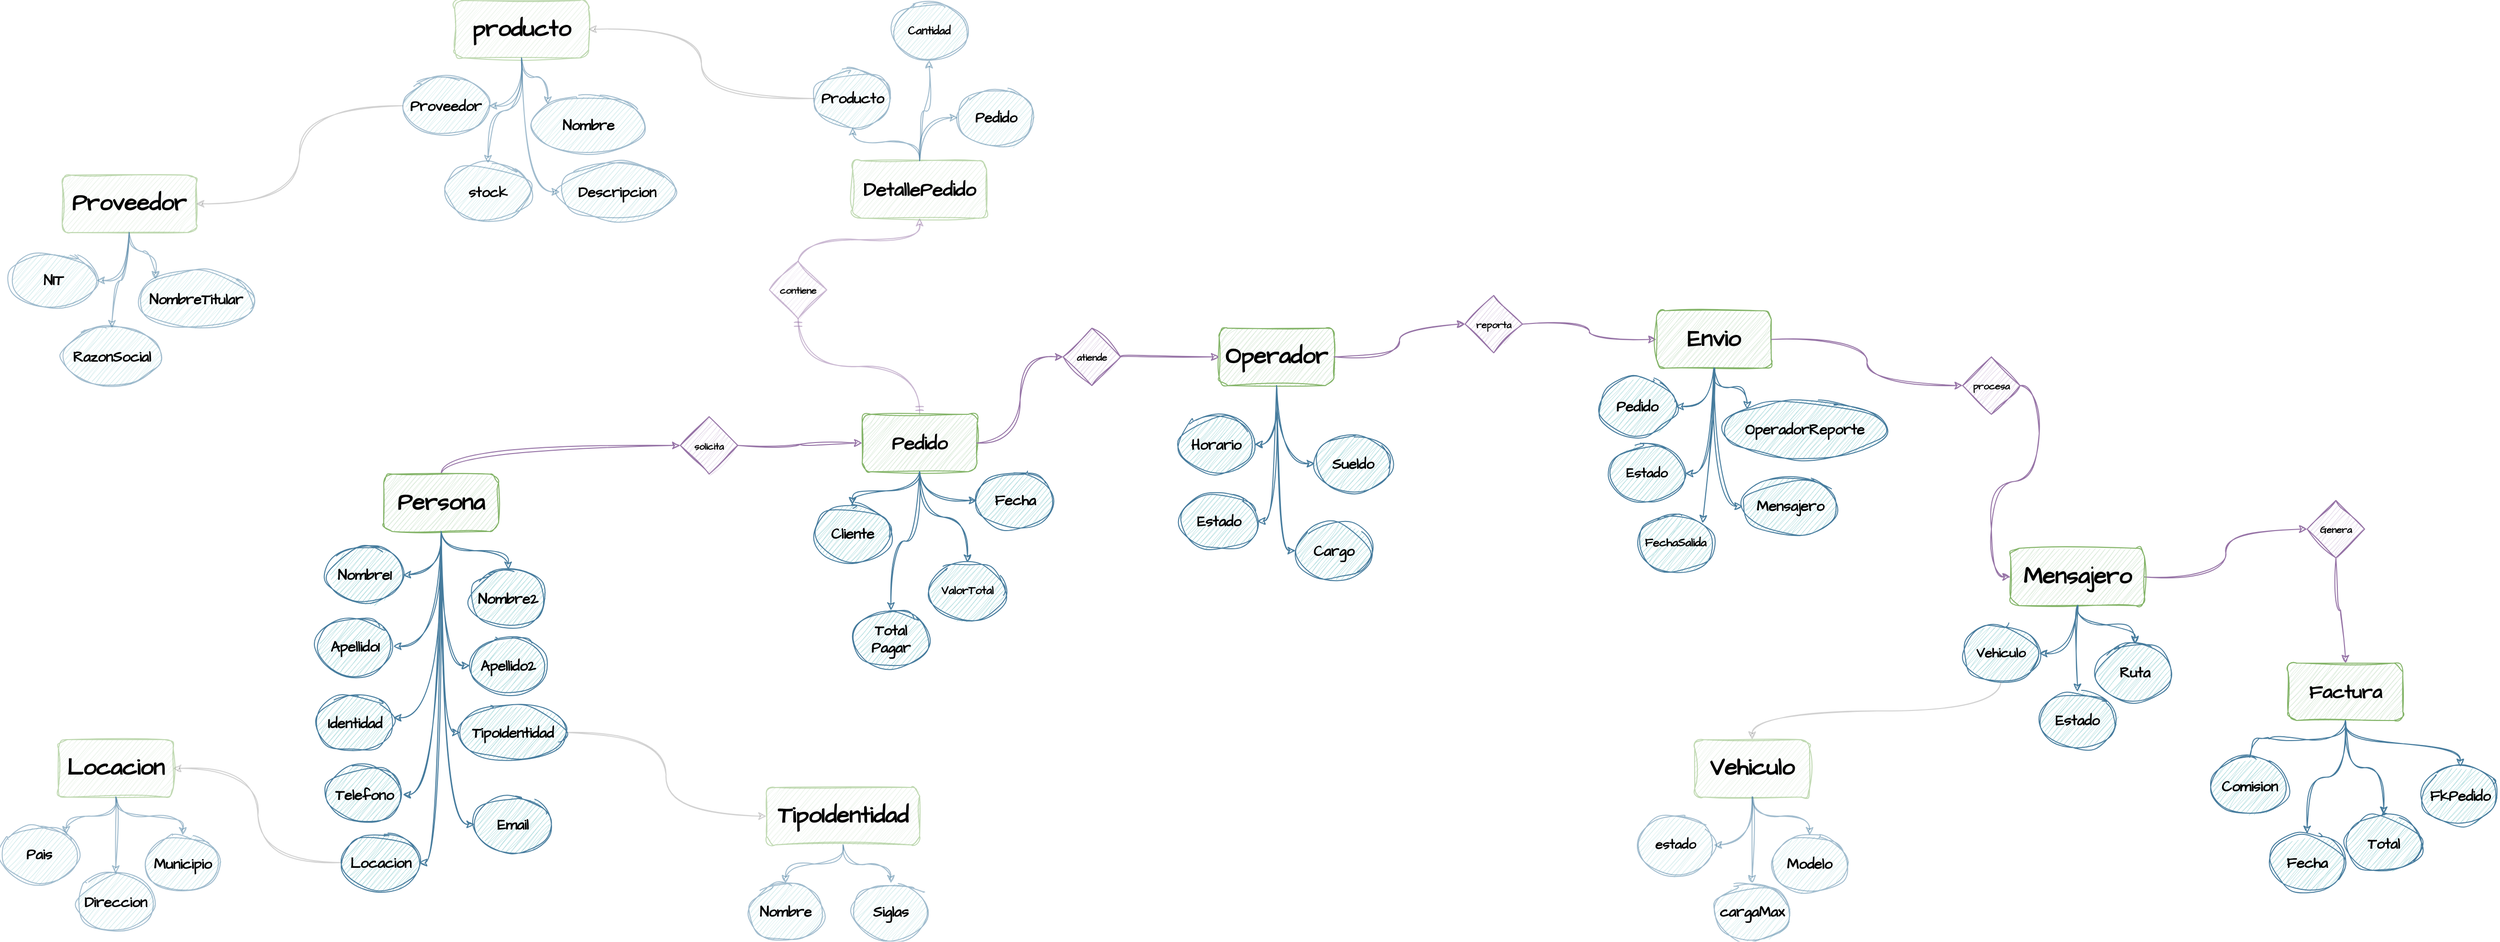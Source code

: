 <mxfile version="20.3.0" type="device"><diagram name="main" id="R-HqKrO6k9k3egNtabF7"><mxGraphModel dx="4651" dy="2532" grid="1" gridSize="10" guides="1" tooltips="1" connect="1" arrows="1" fold="1" page="1" pageScale="1" pageWidth="827" pageHeight="1169" math="0" shadow="0"><root><mxCell id="0"/><mxCell id="1" parent="0"/><mxCell id="yCHM6F_JLbnA6BWbBZeu-15" value="&lt;h6&gt;&lt;font size=&quot;1&quot;&gt;Genera&lt;/font&gt;&lt;/h6&gt;" style="rhombus;whiteSpace=wrap;html=1;sketch=1;hachureGap=4;jiggle=2;curveFitting=1;strokeColor=#9673a6;fontFamily=Architects Daughter;fontSource=https%3A%2F%2Ffonts.googleapis.com%2Fcss%3Ffamily%3DArchitects%2BDaughter;fontSize=20;fillColor=#e1d5e7;fontColor=#000000;" parent="1" vertex="1"><mxGeometry x="627" y="-600" width="60" height="60" as="geometry"/></mxCell><mxCell id="PBeIgrIYzwo4WduuYfIv-93" value="" style="group;fontColor=#000000;opacity=50;flipH=0;" parent="1" vertex="1" connectable="0"><mxGeometry x="-1003" y="-300" width="227" height="160" as="geometry"/></mxCell><mxCell id="PBeIgrIYzwo4WduuYfIv-85" value="&lt;h1&gt;TipoIdentidad&lt;/h1&gt;" style="rounded=1;whiteSpace=wrap;html=1;sketch=1;curveFitting=1;jiggle=2;labelBackgroundColor=none;fillColor=#d5e8d4;strokeColor=#82b366;fontFamily=Architects Daughter;fontSource=https%3A%2F%2Ffonts.googleapis.com%2Fcss%3Ffamily%3DArchitects%2BDaughter;fontColor=#000000;opacity=50;" parent="PBeIgrIYzwo4WduuYfIv-93" vertex="1"><mxGeometry x="20" width="160" height="60" as="geometry"/></mxCell><mxCell id="PBeIgrIYzwo4WduuYfIv-86" value="&lt;h2&gt;Nombre&lt;/h2&gt;" style="ellipse;whiteSpace=wrap;html=1;sketch=1;hachureGap=4;jiggle=2;curveFitting=1;strokeColor=#457B9D;fontFamily=Architects Daughter;fontSource=https%3A%2F%2Ffonts.googleapis.com%2Fcss%3Ffamily%3DArchitects%2BDaughter;fontSize=10;fontColor=#000000;fillColor=#A8DADC;opacity=50;" parent="PBeIgrIYzwo4WduuYfIv-93" vertex="1"><mxGeometry y="100" width="80" height="60" as="geometry"/></mxCell><mxCell id="PBeIgrIYzwo4WduuYfIv-87" style="edgeStyle=orthogonalEdgeStyle;curved=1;rounded=0;sketch=1;hachureGap=4;jiggle=2;curveFitting=1;orthogonalLoop=1;jettySize=auto;html=1;entryX=0.5;entryY=0;entryDx=0;entryDy=0;strokeColor=#457B9D;fontFamily=Architects Daughter;fontSource=https%3A%2F%2Ffonts.googleapis.com%2Fcss%3Ffamily%3DArchitects%2BDaughter;fontSize=10;fontColor=#000000;fillColor=#A8DADC;opacity=50;" parent="PBeIgrIYzwo4WduuYfIv-93" source="PBeIgrIYzwo4WduuYfIv-85" target="PBeIgrIYzwo4WduuYfIv-86" edge="1"><mxGeometry relative="1" as="geometry"/></mxCell><mxCell id="PBeIgrIYzwo4WduuYfIv-88" value="&lt;h2&gt;Siglas&lt;/h2&gt;" style="ellipse;whiteSpace=wrap;html=1;sketch=1;hachureGap=4;jiggle=2;curveFitting=1;strokeColor=#457B9D;fontFamily=Architects Daughter;fontSource=https%3A%2F%2Ffonts.googleapis.com%2Fcss%3Ffamily%3DArchitects%2BDaughter;fontSize=10;fontColor=#000000;fillColor=#A8DADC;opacity=50;" parent="PBeIgrIYzwo4WduuYfIv-93" vertex="1"><mxGeometry x="110" y="100" width="80" height="60" as="geometry"/></mxCell><mxCell id="PBeIgrIYzwo4WduuYfIv-89" style="edgeStyle=orthogonalEdgeStyle;curved=1;rounded=0;sketch=1;hachureGap=4;jiggle=2;curveFitting=1;orthogonalLoop=1;jettySize=auto;html=1;entryX=0.5;entryY=0;entryDx=0;entryDy=0;strokeColor=#457B9D;fontFamily=Architects Daughter;fontSource=https%3A%2F%2Ffonts.googleapis.com%2Fcss%3Ffamily%3DArchitects%2BDaughter;fontSize=10;fontColor=#000000;fillColor=#A8DADC;opacity=50;" parent="PBeIgrIYzwo4WduuYfIv-93" source="PBeIgrIYzwo4WduuYfIv-85" target="PBeIgrIYzwo4WduuYfIv-88" edge="1"><mxGeometry relative="1" as="geometry"/></mxCell><mxCell id="PBeIgrIYzwo4WduuYfIv-94" style="edgeStyle=orthogonalEdgeStyle;curved=1;rounded=0;sketch=1;hachureGap=4;jiggle=2;curveFitting=1;orthogonalLoop=1;jettySize=auto;html=1;entryX=0;entryY=0.5;entryDx=0;entryDy=0;strokeColor=#666666;fontFamily=Architects Daughter;fontSource=https%3A%2F%2Ffonts.googleapis.com%2Fcss%3Ffamily%3DArchitects%2BDaughter;fontSize=10;fontColor=#000000;fillColor=#f5f5f5;exitX=1;exitY=0.5;exitDx=0;exitDy=0;opacity=30;" parent="1" source="PBeIgrIYzwo4WduuYfIv-47" target="PBeIgrIYzwo4WduuYfIv-85" edge="1"><mxGeometry relative="1" as="geometry"><mxPoint x="-1010" y="-49" as="sourcePoint"/><mxPoint x="-1340" y="1" as="targetPoint"/></mxGeometry></mxCell><mxCell id="PBeIgrIYzwo4WduuYfIv-154" value="&lt;h6&gt;&lt;font size=&quot;1&quot;&gt;contiene&lt;/font&gt;&lt;/h6&gt;" style="rhombus;whiteSpace=wrap;html=1;sketch=1;hachureGap=4;jiggle=2;curveFitting=1;strokeColor=#9673a6;fontFamily=Architects Daughter;fontSource=https%3A%2F%2Ffonts.googleapis.com%2Fcss%3Ffamily%3DArchitects%2BDaughter;fontSize=20;fillColor=#e1d5e7;fontColor=#000000;opacity=50;" parent="1" vertex="1"><mxGeometry x="-980" y="-850" width="60" height="60" as="geometry"/></mxCell><mxCell id="PBeIgrIYzwo4WduuYfIv-155" value="" style="edgeStyle=orthogonalEdgeStyle;fontSize=12;html=1;endArrow=ERmandOne;startArrow=ERmandOne;rounded=0;sketch=1;hachureGap=4;jiggle=2;curveFitting=1;strokeColor=#9673a6;fontFamily=Architects Daughter;fontSource=https%3A%2F%2Ffonts.googleapis.com%2Fcss%3Ffamily%3DArchitects%2BDaughter;fontColor=#000000;fillColor=#e1d5e7;curved=1;entryX=0.5;entryY=0;entryDx=0;entryDy=0;exitX=0.5;exitY=1;exitDx=0;exitDy=0;opacity=50;" parent="1" source="PBeIgrIYzwo4WduuYfIv-154" target="PBeIgrIYzwo4WduuYfIv-138" edge="1"><mxGeometry width="100" height="100" relative="1" as="geometry"><mxPoint x="-1430" y="-739" as="sourcePoint"/><mxPoint x="-1390" y="-624" as="targetPoint"/></mxGeometry></mxCell><mxCell id="PBeIgrIYzwo4WduuYfIv-163" style="edgeStyle=orthogonalEdgeStyle;curved=1;rounded=0;sketch=1;hachureGap=4;jiggle=2;curveFitting=1;orthogonalLoop=1;jettySize=auto;html=1;strokeColor=#9673a6;fontFamily=Architects Daughter;fontSource=https%3A%2F%2Ffonts.googleapis.com%2Fcss%3Ffamily%3DArchitects%2BDaughter;fontSize=10;fontColor=#000000;fillColor=#e1d5e7;exitX=0.5;exitY=0;exitDx=0;exitDy=0;entryX=0.5;entryY=1;entryDx=0;entryDy=0;opacity=50;" parent="1" source="PBeIgrIYzwo4WduuYfIv-154" target="PBeIgrIYzwo4WduuYfIv-167" edge="1"><mxGeometry relative="1" as="geometry"><mxPoint x="-1170" y="-829" as="sourcePoint"/><mxPoint x="-793" y="-940" as="targetPoint"/></mxGeometry></mxCell><mxCell id="PBeIgrIYzwo4WduuYfIv-178" value="" style="group;fontColor=#000000;flipH=0;opacity=50;" parent="1" vertex="1" connectable="0"><mxGeometry x="-933" y="-1120" width="230" height="225" as="geometry"/></mxCell><mxCell id="PBeIgrIYzwo4WduuYfIv-167" value="&lt;h1&gt;DetallePedido&lt;/h1&gt;" style="rounded=1;whiteSpace=wrap;html=1;sketch=1;hachureGap=4;jiggle=2;curveFitting=1;strokeColor=#82b366;fontFamily=Architects Daughter;fontSource=https%3A%2F%2Ffonts.googleapis.com%2Fcss%3Ffamily%3DArchitects%2BDaughter;fontSize=10;fillColor=#d5e8d4;fontColor=#000000;opacity=50;" parent="PBeIgrIYzwo4WduuYfIv-178" vertex="1"><mxGeometry x="40" y="165" width="140" height="60" as="geometry"/></mxCell><mxCell id="PBeIgrIYzwo4WduuYfIv-168" value="&lt;h2&gt;Pedido&lt;/h2&gt;" style="ellipse;whiteSpace=wrap;html=1;sketch=1;hachureGap=4;jiggle=2;curveFitting=1;strokeColor=#457B9D;fontFamily=Architects Daughter;fontSource=https%3A%2F%2Ffonts.googleapis.com%2Fcss%3Ffamily%3DArchitects%2BDaughter;fontSize=10;fontColor=#000000;fillColor=#A8DADC;opacity=50;" parent="PBeIgrIYzwo4WduuYfIv-178" vertex="1"><mxGeometry x="150" y="90" width="80" height="60" as="geometry"/></mxCell><mxCell id="PBeIgrIYzwo4WduuYfIv-169" value="&lt;h2&gt;Producto&lt;/h2&gt;" style="ellipse;whiteSpace=wrap;html=1;sketch=1;hachureGap=4;jiggle=2;curveFitting=1;strokeColor=#457B9D;fontFamily=Architects Daughter;fontSource=https%3A%2F%2Ffonts.googleapis.com%2Fcss%3Ffamily%3DArchitects%2BDaughter;fontSize=10;fontColor=#000000;fillColor=#A8DADC;opacity=50;" parent="PBeIgrIYzwo4WduuYfIv-178" vertex="1"><mxGeometry y="70" width="80" height="60" as="geometry"/></mxCell><mxCell id="PBeIgrIYzwo4WduuYfIv-170" style="edgeStyle=orthogonalEdgeStyle;curved=1;rounded=0;sketch=1;hachureGap=4;jiggle=2;curveFitting=1;orthogonalLoop=1;jettySize=auto;html=1;entryX=0.5;entryY=1;entryDx=0;entryDy=0;strokeColor=#457B9D;fontFamily=Architects Daughter;fontSource=https%3A%2F%2Ffonts.googleapis.com%2Fcss%3Ffamily%3DArchitects%2BDaughter;fontSize=10;fontColor=#000000;fillColor=#A8DADC;exitX=0.5;exitY=0;exitDx=0;exitDy=0;opacity=50;" parent="PBeIgrIYzwo4WduuYfIv-178" source="PBeIgrIYzwo4WduuYfIv-167" target="PBeIgrIYzwo4WduuYfIv-169" edge="1"><mxGeometry relative="1" as="geometry"><mxPoint x="130" y="130" as="sourcePoint"/></mxGeometry></mxCell><mxCell id="PBeIgrIYzwo4WduuYfIv-171" value="&lt;h3&gt;Cantidad&lt;/h3&gt;" style="ellipse;whiteSpace=wrap;html=1;sketch=1;hachureGap=4;jiggle=2;curveFitting=1;strokeColor=#457B9D;fontFamily=Architects Daughter;fontSource=https%3A%2F%2Ffonts.googleapis.com%2Fcss%3Ffamily%3DArchitects%2BDaughter;fontSize=10;fontColor=#000000;fillColor=#A8DADC;opacity=50;" parent="PBeIgrIYzwo4WduuYfIv-178" vertex="1"><mxGeometry x="80" width="80" height="60" as="geometry"/></mxCell><mxCell id="PBeIgrIYzwo4WduuYfIv-176" style="edgeStyle=orthogonalEdgeStyle;curved=1;rounded=0;sketch=1;hachureGap=4;jiggle=2;curveFitting=1;orthogonalLoop=1;jettySize=auto;html=1;entryX=0;entryY=0.5;entryDx=0;entryDy=0;strokeColor=#457B9D;fontFamily=Architects Daughter;fontSource=https%3A%2F%2Ffonts.googleapis.com%2Fcss%3Ffamily%3DArchitects%2BDaughter;fontSize=10;fontColor=#000000;fillColor=#A8DADC;exitX=0.5;exitY=0;exitDx=0;exitDy=0;opacity=50;" parent="PBeIgrIYzwo4WduuYfIv-178" source="PBeIgrIYzwo4WduuYfIv-167" target="PBeIgrIYzwo4WduuYfIv-168" edge="1"><mxGeometry relative="1" as="geometry"><mxPoint x="120" y="175" as="sourcePoint"/><mxPoint x="50" y="80" as="targetPoint"/></mxGeometry></mxCell><mxCell id="PBeIgrIYzwo4WduuYfIv-177" style="edgeStyle=orthogonalEdgeStyle;curved=1;rounded=0;sketch=1;hachureGap=4;jiggle=2;curveFitting=1;orthogonalLoop=1;jettySize=auto;html=1;entryX=0.5;entryY=1;entryDx=0;entryDy=0;strokeColor=#457B9D;fontFamily=Architects Daughter;fontSource=https%3A%2F%2Ffonts.googleapis.com%2Fcss%3Ffamily%3DArchitects%2BDaughter;fontSize=10;fontColor=#000000;fillColor=#A8DADC;exitX=0.5;exitY=0;exitDx=0;exitDy=0;opacity=50;" parent="PBeIgrIYzwo4WduuYfIv-178" source="PBeIgrIYzwo4WduuYfIv-167" target="PBeIgrIYzwo4WduuYfIv-171" edge="1"><mxGeometry relative="1" as="geometry"><mxPoint x="120" y="175" as="sourcePoint"/><mxPoint x="160" y="130" as="targetPoint"/></mxGeometry></mxCell><mxCell id="PBeIgrIYzwo4WduuYfIv-179" style="edgeStyle=orthogonalEdgeStyle;curved=1;rounded=0;sketch=1;hachureGap=4;jiggle=2;curveFitting=1;orthogonalLoop=1;jettySize=auto;html=1;strokeColor=#9673a6;fontFamily=Architects Daughter;fontSource=https%3A%2F%2Ffonts.googleapis.com%2Fcss%3Ffamily%3DArchitects%2BDaughter;fontSize=10;fontColor=#000000;fillColor=#e1d5e7;entryX=0;entryY=0.5;entryDx=0;entryDy=0;exitX=0.5;exitY=0;exitDx=0;exitDy=0;" parent="1" source="PBeIgrIYzwo4WduuYfIv-20" target="PBeIgrIYzwo4WduuYfIv-180" edge="1"><mxGeometry relative="1" as="geometry"><mxPoint x="-1130" y="-694" as="sourcePoint"/><mxPoint x="-1290" y="-799" as="targetPoint"/></mxGeometry></mxCell><mxCell id="PBeIgrIYzwo4WduuYfIv-180" value="&lt;h6&gt;&lt;font size=&quot;1&quot;&gt;solicita&lt;/font&gt;&lt;/h6&gt;" style="rhombus;whiteSpace=wrap;html=1;sketch=1;hachureGap=4;jiggle=2;curveFitting=1;strokeColor=#9673a6;fontFamily=Architects Daughter;fontSource=https%3A%2F%2Ffonts.googleapis.com%2Fcss%3Ffamily%3DArchitects%2BDaughter;fontSize=20;fillColor=#e1d5e7;fontColor=#000000;" parent="1" vertex="1"><mxGeometry x="-1073" y="-687.5" width="60" height="60" as="geometry"/></mxCell><mxCell id="PBeIgrIYzwo4WduuYfIv-181" style="edgeStyle=orthogonalEdgeStyle;curved=1;rounded=0;sketch=1;hachureGap=4;jiggle=2;curveFitting=1;orthogonalLoop=1;jettySize=auto;html=1;strokeColor=#9673a6;fontFamily=Architects Daughter;fontSource=https%3A%2F%2Ffonts.googleapis.com%2Fcss%3Ffamily%3DArchitects%2BDaughter;fontSize=10;fontColor=#000000;fillColor=#e1d5e7;entryX=0;entryY=0.5;entryDx=0;entryDy=0;exitX=1;exitY=0.5;exitDx=0;exitDy=0;" parent="1" source="PBeIgrIYzwo4WduuYfIv-180" target="PBeIgrIYzwo4WduuYfIv-138" edge="1"><mxGeometry relative="1" as="geometry"><mxPoint x="-1120" y="-489" as="sourcePoint"/><mxPoint x="-1180" y="-669" as="targetPoint"/></mxGeometry></mxCell><mxCell id="2gkTTEdjJNJ4cf82CBaa-6" style="edgeStyle=orthogonalEdgeStyle;curved=1;rounded=0;sketch=1;hachureGap=4;jiggle=2;curveFitting=1;orthogonalLoop=1;jettySize=auto;html=1;strokeColor=#666666;fontFamily=Architects Daughter;fontSource=https%3A%2F%2Ffonts.googleapis.com%2Fcss%3Ffamily%3DArchitects%2BDaughter;fontSize=10;fontColor=#000000;fillColor=#f5f5f5;entryX=1;entryY=0.5;entryDx=0;entryDy=0;exitX=0;exitY=0.5;exitDx=0;exitDy=0;opacity=30;" parent="1" source="PBeIgrIYzwo4WduuYfIv-31" target="PBeIgrIYzwo4WduuYfIv-2" edge="1"><mxGeometry relative="1" as="geometry"><mxPoint x="-1616" y="-375.5" as="sourcePoint"/><mxPoint x="-1466" y="-264.5" as="targetPoint"/></mxGeometry></mxCell><mxCell id="2gkTTEdjJNJ4cf82CBaa-7" value="" style="group;opacity=50;flipH=0;" parent="1" vertex="1" connectable="0"><mxGeometry x="-1783" y="-350" width="230" height="200" as="geometry"/></mxCell><mxCell id="PBeIgrIYzwo4WduuYfIv-2" value="&lt;h1&gt;Locacion&lt;/h1&gt;" style="rounded=1;whiteSpace=wrap;html=1;sketch=1;curveFitting=1;jiggle=2;labelBackgroundColor=none;fillColor=#d5e8d4;strokeColor=#82b366;fontFamily=Architects Daughter;fontSource=https%3A%2F%2Ffonts.googleapis.com%2Fcss%3Ffamily%3DArchitects%2BDaughter;fontColor=#000000;opacity=50;" parent="2gkTTEdjJNJ4cf82CBaa-7" vertex="1"><mxGeometry x="60" width="120" height="60" as="geometry"/></mxCell><mxCell id="PBeIgrIYzwo4WduuYfIv-9" value="&lt;h2&gt;Pais&lt;/h2&gt;" style="ellipse;whiteSpace=wrap;html=1;sketch=1;hachureGap=4;jiggle=2;curveFitting=1;strokeColor=#457B9D;fontFamily=Architects Daughter;fontSource=https%3A%2F%2Ffonts.googleapis.com%2Fcss%3Ffamily%3DArchitects%2BDaughter;fontSize=10;fontColor=#000000;fillColor=#A8DADC;opacity=50;" parent="2gkTTEdjJNJ4cf82CBaa-7" vertex="1"><mxGeometry y="90" width="80" height="60" as="geometry"/></mxCell><mxCell id="PBeIgrIYzwo4WduuYfIv-10" style="edgeStyle=orthogonalEdgeStyle;curved=1;rounded=0;sketch=1;hachureGap=4;jiggle=2;curveFitting=1;orthogonalLoop=1;jettySize=auto;html=1;entryX=1;entryY=0;entryDx=0;entryDy=0;strokeColor=#457B9D;fontFamily=Architects Daughter;fontSource=https%3A%2F%2Ffonts.googleapis.com%2Fcss%3Ffamily%3DArchitects%2BDaughter;fontSize=10;fontColor=#000000;fillColor=#A8DADC;opacity=50;" parent="2gkTTEdjJNJ4cf82CBaa-7" source="PBeIgrIYzwo4WduuYfIv-2" target="PBeIgrIYzwo4WduuYfIv-9" edge="1"><mxGeometry relative="1" as="geometry"/></mxCell><mxCell id="PBeIgrIYzwo4WduuYfIv-11" value="&lt;h2&gt;Municipio&lt;/h2&gt;" style="ellipse;whiteSpace=wrap;html=1;sketch=1;hachureGap=4;jiggle=2;curveFitting=1;strokeColor=#457B9D;fontFamily=Architects Daughter;fontSource=https%3A%2F%2Ffonts.googleapis.com%2Fcss%3Ffamily%3DArchitects%2BDaughter;fontSize=10;fontColor=#000000;fillColor=#A8DADC;opacity=50;" parent="2gkTTEdjJNJ4cf82CBaa-7" vertex="1"><mxGeometry x="150" y="100" width="80" height="60" as="geometry"/></mxCell><mxCell id="PBeIgrIYzwo4WduuYfIv-12" style="edgeStyle=orthogonalEdgeStyle;curved=1;rounded=0;sketch=1;hachureGap=4;jiggle=2;curveFitting=1;orthogonalLoop=1;jettySize=auto;html=1;entryX=0.5;entryY=0;entryDx=0;entryDy=0;strokeColor=#457B9D;fontFamily=Architects Daughter;fontSource=https%3A%2F%2Ffonts.googleapis.com%2Fcss%3Ffamily%3DArchitects%2BDaughter;fontSize=10;fontColor=#000000;fillColor=#A8DADC;opacity=50;" parent="2gkTTEdjJNJ4cf82CBaa-7" source="PBeIgrIYzwo4WduuYfIv-2" target="PBeIgrIYzwo4WduuYfIv-11" edge="1"><mxGeometry relative="1" as="geometry"/></mxCell><mxCell id="PBeIgrIYzwo4WduuYfIv-13" value="&lt;h2&gt;Direccion&lt;/h2&gt;" style="ellipse;whiteSpace=wrap;html=1;sketch=1;hachureGap=4;jiggle=2;curveFitting=1;strokeColor=#457B9D;fontFamily=Architects Daughter;fontSource=https%3A%2F%2Ffonts.googleapis.com%2Fcss%3Ffamily%3DArchitects%2BDaughter;fontSize=10;fontColor=#000000;fillColor=#A8DADC;opacity=50;" parent="2gkTTEdjJNJ4cf82CBaa-7" vertex="1"><mxGeometry x="80" y="140" width="80" height="60" as="geometry"/></mxCell><mxCell id="PBeIgrIYzwo4WduuYfIv-14" style="edgeStyle=orthogonalEdgeStyle;curved=1;rounded=0;sketch=1;hachureGap=4;jiggle=2;curveFitting=1;orthogonalLoop=1;jettySize=auto;html=1;strokeColor=#457B9D;fontFamily=Architects Daughter;fontSource=https%3A%2F%2Ffonts.googleapis.com%2Fcss%3Ffamily%3DArchitects%2BDaughter;fontSize=10;fontColor=#000000;fillColor=#A8DADC;entryX=0.5;entryY=0;entryDx=0;entryDy=0;opacity=50;" parent="2gkTTEdjJNJ4cf82CBaa-7" source="PBeIgrIYzwo4WduuYfIv-2" target="PBeIgrIYzwo4WduuYfIv-13" edge="1"><mxGeometry relative="1" as="geometry"><mxPoint x="110" y="330" as="targetPoint"/></mxGeometry></mxCell><mxCell id="2gkTTEdjJNJ4cf82CBaa-8" value="" style="group;flipH=0;" parent="1" vertex="1" connectable="0"><mxGeometry x="-1453" y="-627.5" width="260" height="436" as="geometry"/></mxCell><mxCell id="2gkTTEdjJNJ4cf82CBaa-1" value="&lt;h2&gt;Telefono&lt;/h2&gt;" style="ellipse;whiteSpace=wrap;html=1;sketch=1;hachureGap=4;jiggle=2;curveFitting=1;strokeColor=#457B9D;fontFamily=Architects Daughter;fontSource=https%3A%2F%2Ffonts.googleapis.com%2Fcss%3Ffamily%3DArchitects%2BDaughter;fontSize=10;fontColor=#000000;fillColor=#A8DADC;" parent="2gkTTEdjJNJ4cf82CBaa-8" vertex="1"><mxGeometry x="10" y="305" width="80" height="60" as="geometry"/></mxCell><mxCell id="2gkTTEdjJNJ4cf82CBaa-2" style="edgeStyle=orthogonalEdgeStyle;curved=1;rounded=0;sketch=1;hachureGap=4;jiggle=2;curveFitting=1;orthogonalLoop=1;jettySize=auto;html=1;entryX=1;entryY=0.5;entryDx=0;entryDy=0;strokeColor=#457B9D;fontFamily=Architects Daughter;fontSource=https%3A%2F%2Ffonts.googleapis.com%2Fcss%3Ffamily%3DArchitects%2BDaughter;fontSize=10;fontColor=#000000;fillColor=#A8DADC;exitX=0.5;exitY=1;exitDx=0;exitDy=0;" parent="2gkTTEdjJNJ4cf82CBaa-8" source="PBeIgrIYzwo4WduuYfIv-20" target="2gkTTEdjJNJ4cf82CBaa-1" edge="1"><mxGeometry relative="1" as="geometry"><mxPoint x="100" y="396" as="sourcePoint"/></mxGeometry></mxCell><mxCell id="2gkTTEdjJNJ4cf82CBaa-3" value="&lt;h2&gt;Email&lt;/h2&gt;" style="ellipse;whiteSpace=wrap;html=1;sketch=1;hachureGap=4;jiggle=2;curveFitting=1;strokeColor=#457B9D;fontFamily=Architects Daughter;fontSource=https%3A%2F%2Ffonts.googleapis.com%2Fcss%3Ffamily%3DArchitects%2BDaughter;fontSize=10;fontColor=#000000;fillColor=#A8DADC;" parent="2gkTTEdjJNJ4cf82CBaa-8" vertex="1"><mxGeometry x="165" y="336" width="80" height="60" as="geometry"/></mxCell><mxCell id="2gkTTEdjJNJ4cf82CBaa-4" style="edgeStyle=orthogonalEdgeStyle;curved=1;rounded=0;sketch=1;hachureGap=4;jiggle=2;curveFitting=1;orthogonalLoop=1;jettySize=auto;html=1;entryX=0;entryY=0.5;entryDx=0;entryDy=0;strokeColor=#457B9D;fontFamily=Architects Daughter;fontSource=https%3A%2F%2Ffonts.googleapis.com%2Fcss%3Ffamily%3DArchitects%2BDaughter;fontSize=10;fontColor=#000000;fillColor=#A8DADC;exitX=0.5;exitY=1;exitDx=0;exitDy=0;" parent="2gkTTEdjJNJ4cf82CBaa-8" source="PBeIgrIYzwo4WduuYfIv-20" target="2gkTTEdjJNJ4cf82CBaa-3" edge="1"><mxGeometry relative="1" as="geometry"><mxPoint x="100" y="396" as="sourcePoint"/></mxGeometry></mxCell><mxCell id="PBeIgrIYzwo4WduuYfIv-20" value="&lt;h1&gt;Persona&lt;/h1&gt;" style="rounded=1;whiteSpace=wrap;html=1;sketch=1;curveFitting=1;jiggle=2;labelBackgroundColor=none;fillColor=#d5e8d4;strokeColor=#82b366;fontFamily=Architects Daughter;fontSource=https%3A%2F%2Ffonts.googleapis.com%2Fcss%3Ffamily%3DArchitects%2BDaughter;fontColor=#000000;" parent="2gkTTEdjJNJ4cf82CBaa-8" vertex="1"><mxGeometry x="70" width="120" height="60" as="geometry"/></mxCell><mxCell id="PBeIgrIYzwo4WduuYfIv-23" value="&lt;h2&gt;Nombre1&lt;/h2&gt;" style="ellipse;whiteSpace=wrap;html=1;sketch=1;hachureGap=4;jiggle=2;curveFitting=1;strokeColor=#457B9D;fontFamily=Architects Daughter;fontSource=https%3A%2F%2Ffonts.googleapis.com%2Fcss%3Ffamily%3DArchitects%2BDaughter;fontSize=10;fontColor=#000000;fillColor=#A8DADC;" parent="2gkTTEdjJNJ4cf82CBaa-8" vertex="1"><mxGeometry x="10" y="75" width="80" height="60" as="geometry"/></mxCell><mxCell id="PBeIgrIYzwo4WduuYfIv-24" style="edgeStyle=orthogonalEdgeStyle;curved=1;rounded=0;sketch=1;hachureGap=4;jiggle=2;curveFitting=1;orthogonalLoop=1;jettySize=auto;html=1;strokeColor=#457B9D;fontFamily=Architects Daughter;fontSource=https%3A%2F%2Ffonts.googleapis.com%2Fcss%3Ffamily%3DArchitects%2BDaughter;fontSize=10;fontColor=#000000;fillColor=#A8DADC;entryX=1;entryY=0.5;entryDx=0;entryDy=0;" parent="2gkTTEdjJNJ4cf82CBaa-8" source="PBeIgrIYzwo4WduuYfIv-20" target="PBeIgrIYzwo4WduuYfIv-23" edge="1"><mxGeometry relative="1" as="geometry"/></mxCell><mxCell id="PBeIgrIYzwo4WduuYfIv-25" value="&lt;h2&gt;Apellido2&lt;/h2&gt;" style="ellipse;whiteSpace=wrap;html=1;sketch=1;hachureGap=4;jiggle=2;curveFitting=1;strokeColor=#457B9D;fontFamily=Architects Daughter;fontSource=https%3A%2F%2Ffonts.googleapis.com%2Fcss%3Ffamily%3DArchitects%2BDaughter;fontSize=10;fontColor=#000000;fillColor=#A8DADC;" parent="2gkTTEdjJNJ4cf82CBaa-8" vertex="1"><mxGeometry x="160" y="170" width="80" height="60" as="geometry"/></mxCell><mxCell id="PBeIgrIYzwo4WduuYfIv-26" style="edgeStyle=orthogonalEdgeStyle;curved=1;rounded=0;sketch=1;hachureGap=4;jiggle=2;curveFitting=1;orthogonalLoop=1;jettySize=auto;html=1;entryX=0;entryY=0.5;entryDx=0;entryDy=0;strokeColor=#457B9D;fontFamily=Architects Daughter;fontSource=https%3A%2F%2Ffonts.googleapis.com%2Fcss%3Ffamily%3DArchitects%2BDaughter;fontSize=10;fontColor=#000000;fillColor=#A8DADC;" parent="2gkTTEdjJNJ4cf82CBaa-8" source="PBeIgrIYzwo4WduuYfIv-20" target="PBeIgrIYzwo4WduuYfIv-25" edge="1"><mxGeometry relative="1" as="geometry"/></mxCell><mxCell id="PBeIgrIYzwo4WduuYfIv-31" value="&lt;h2&gt;Locacion&lt;/h2&gt;" style="ellipse;whiteSpace=wrap;html=1;sketch=1;hachureGap=4;jiggle=2;curveFitting=1;strokeColor=#457B9D;fontFamily=Architects Daughter;fontSource=https%3A%2F%2Ffonts.googleapis.com%2Fcss%3Ffamily%3DArchitects%2BDaughter;fontSize=10;fontColor=#000000;fillColor=#A8DADC;" parent="2gkTTEdjJNJ4cf82CBaa-8" vertex="1"><mxGeometry x="27" y="376" width="80" height="60" as="geometry"/></mxCell><mxCell id="PBeIgrIYzwo4WduuYfIv-32" style="edgeStyle=orthogonalEdgeStyle;curved=1;rounded=0;sketch=1;hachureGap=4;jiggle=2;curveFitting=1;orthogonalLoop=1;jettySize=auto;html=1;strokeColor=#457B9D;fontFamily=Architects Daughter;fontSource=https%3A%2F%2Ffonts.googleapis.com%2Fcss%3Ffamily%3DArchitects%2BDaughter;fontSize=10;fontColor=#000000;fillColor=#A8DADC;entryX=1;entryY=0.5;entryDx=0;entryDy=0;" parent="2gkTTEdjJNJ4cf82CBaa-8" source="PBeIgrIYzwo4WduuYfIv-20" target="PBeIgrIYzwo4WduuYfIv-31" edge="1"><mxGeometry relative="1" as="geometry"><mxPoint x="120" y="330" as="targetPoint"/></mxGeometry></mxCell><mxCell id="PBeIgrIYzwo4WduuYfIv-33" value="&lt;h2&gt;Nombre2&lt;/h2&gt;" style="ellipse;whiteSpace=wrap;html=1;sketch=1;hachureGap=4;jiggle=2;curveFitting=1;strokeColor=#457B9D;fontFamily=Architects Daughter;fontSource=https%3A%2F%2Ffonts.googleapis.com%2Fcss%3Ffamily%3DArchitects%2BDaughter;fontSize=10;fontColor=#000000;fillColor=#A8DADC;" parent="2gkTTEdjJNJ4cf82CBaa-8" vertex="1"><mxGeometry x="160" y="100" width="80" height="60" as="geometry"/></mxCell><mxCell id="PBeIgrIYzwo4WduuYfIv-34" style="edgeStyle=orthogonalEdgeStyle;curved=1;rounded=0;sketch=1;hachureGap=4;jiggle=2;curveFitting=1;orthogonalLoop=1;jettySize=auto;html=1;strokeColor=#457B9D;fontFamily=Architects Daughter;fontSource=https%3A%2F%2Ffonts.googleapis.com%2Fcss%3Ffamily%3DArchitects%2BDaughter;fontSize=10;fontColor=#000000;fillColor=#A8DADC;entryX=0.5;entryY=0;entryDx=0;entryDy=0;exitX=0.5;exitY=1;exitDx=0;exitDy=0;" parent="2gkTTEdjJNJ4cf82CBaa-8" source="PBeIgrIYzwo4WduuYfIv-20" target="PBeIgrIYzwo4WduuYfIv-33" edge="1"><mxGeometry relative="1" as="geometry"><mxPoint x="140.0" y="70" as="sourcePoint"/><mxPoint x="60.0" y="110" as="targetPoint"/></mxGeometry></mxCell><mxCell id="PBeIgrIYzwo4WduuYfIv-35" value="&lt;h2&gt;Apellido1&lt;/h2&gt;" style="ellipse;whiteSpace=wrap;html=1;sketch=1;hachureGap=4;jiggle=2;curveFitting=1;strokeColor=#457B9D;fontFamily=Architects Daughter;fontSource=https%3A%2F%2Ffonts.googleapis.com%2Fcss%3Ffamily%3DArchitects%2BDaughter;fontSize=10;fontColor=#000000;fillColor=#A8DADC;" parent="2gkTTEdjJNJ4cf82CBaa-8" vertex="1"><mxGeometry y="150" width="80" height="60" as="geometry"/></mxCell><mxCell id="PBeIgrIYzwo4WduuYfIv-36" style="edgeStyle=orthogonalEdgeStyle;curved=1;rounded=0;sketch=1;hachureGap=4;jiggle=2;curveFitting=1;orthogonalLoop=1;jettySize=auto;html=1;entryX=1;entryY=0.5;entryDx=0;entryDy=0;strokeColor=#457B9D;fontFamily=Architects Daughter;fontSource=https%3A%2F%2Ffonts.googleapis.com%2Fcss%3Ffamily%3DArchitects%2BDaughter;fontSize=10;fontColor=#000000;fillColor=#A8DADC;exitX=0.5;exitY=1;exitDx=0;exitDy=0;" parent="2gkTTEdjJNJ4cf82CBaa-8" source="PBeIgrIYzwo4WduuYfIv-20" target="PBeIgrIYzwo4WduuYfIv-35" edge="1"><mxGeometry relative="1" as="geometry"><mxPoint x="140.0" y="70" as="sourcePoint"/><mxPoint x="118.284" y="248.787" as="targetPoint"/></mxGeometry></mxCell><mxCell id="PBeIgrIYzwo4WduuYfIv-46" value="&lt;h2&gt;Identidad&lt;/h2&gt;" style="ellipse;whiteSpace=wrap;html=1;sketch=1;hachureGap=4;jiggle=2;curveFitting=1;strokeColor=#457B9D;fontFamily=Architects Daughter;fontSource=https%3A%2F%2Ffonts.googleapis.com%2Fcss%3Ffamily%3DArchitects%2BDaughter;fontSize=10;fontColor=#000000;fillColor=#A8DADC;" parent="2gkTTEdjJNJ4cf82CBaa-8" vertex="1"><mxGeometry y="230" width="80" height="60" as="geometry"/></mxCell><mxCell id="PBeIgrIYzwo4WduuYfIv-47" value="&lt;h2&gt;TipoIdentidad&lt;/h2&gt;" style="ellipse;whiteSpace=wrap;html=1;sketch=1;hachureGap=4;jiggle=2;curveFitting=1;strokeColor=#457B9D;fontFamily=Architects Daughter;fontSource=https%3A%2F%2Ffonts.googleapis.com%2Fcss%3Ffamily%3DArchitects%2BDaughter;fontSize=10;fontColor=#000000;fillColor=#A8DADC;" parent="2gkTTEdjJNJ4cf82CBaa-8" vertex="1"><mxGeometry x="150" y="240" width="110" height="60" as="geometry"/></mxCell><mxCell id="PBeIgrIYzwo4WduuYfIv-48" style="edgeStyle=orthogonalEdgeStyle;rounded=0;sketch=1;hachureGap=4;jiggle=2;curveFitting=1;orthogonalLoop=1;jettySize=auto;html=1;strokeColor=#457B9D;fontFamily=Architects Daughter;fontSource=https%3A%2F%2Ffonts.googleapis.com%2Fcss%3Ffamily%3DArchitects%2BDaughter;fontSize=10;fontColor=#000000;fillColor=#A8DADC;entryX=1;entryY=0.41;entryDx=0;entryDy=0;elbow=vertical;curved=1;entryPerimeter=0;exitX=0.5;exitY=1;exitDx=0;exitDy=0;" parent="2gkTTEdjJNJ4cf82CBaa-8" source="PBeIgrIYzwo4WduuYfIv-20" target="PBeIgrIYzwo4WduuYfIv-46" edge="1"><mxGeometry relative="1" as="geometry"><mxPoint x="140" y="70" as="sourcePoint"/><mxPoint x="120" y="350" as="targetPoint"/></mxGeometry></mxCell><mxCell id="PBeIgrIYzwo4WduuYfIv-49" style="edgeStyle=orthogonalEdgeStyle;curved=1;rounded=0;sketch=1;hachureGap=4;jiggle=2;curveFitting=1;orthogonalLoop=1;jettySize=auto;html=1;entryX=0;entryY=0.5;entryDx=0;entryDy=0;strokeColor=#457B9D;fontFamily=Architects Daughter;fontSource=https%3A%2F%2Ffonts.googleapis.com%2Fcss%3Ffamily%3DArchitects%2BDaughter;fontSize=10;fontColor=#000000;fillColor=#A8DADC;exitX=0.5;exitY=1;exitDx=0;exitDy=0;" parent="2gkTTEdjJNJ4cf82CBaa-8" source="PBeIgrIYzwo4WduuYfIv-20" target="PBeIgrIYzwo4WduuYfIv-47" edge="1"><mxGeometry relative="1" as="geometry"><mxPoint x="140" y="70" as="sourcePoint"/><mxPoint x="110" y="190" as="targetPoint"/></mxGeometry></mxCell><mxCell id="yRPzXP7Nx_ceAsOO-e23-67" value="" style="group;flipH=0;opacity=50;" parent="1" vertex="1" connectable="0"><mxGeometry x="-1363" y="-1122.5" width="284" height="230" as="geometry"/></mxCell><mxCell id="PBeIgrIYzwo4WduuYfIv-106" value="&lt;h1&gt;producto&lt;/h1&gt;" style="rounded=1;whiteSpace=wrap;html=1;sketch=1;curveFitting=1;jiggle=2;labelBackgroundColor=none;fillColor=#d5e8d4;strokeColor=#82b366;fontFamily=Architects Daughter;fontSource=https%3A%2F%2Ffonts.googleapis.com%2Fcss%3Ffamily%3DArchitects%2BDaughter;fontColor=#000000;opacity=50;" parent="yRPzXP7Nx_ceAsOO-e23-67" vertex="1"><mxGeometry x="54" width="140" height="60" as="geometry"/></mxCell><mxCell id="PBeIgrIYzwo4WduuYfIv-107" value="&lt;h2&gt;Proveedor&lt;/h2&gt;" style="ellipse;whiteSpace=wrap;html=1;sketch=1;hachureGap=4;jiggle=2;curveFitting=1;strokeColor=#457B9D;fontFamily=Architects Daughter;fontSource=https%3A%2F%2Ffonts.googleapis.com%2Fcss%3Ffamily%3DArchitects%2BDaughter;fontSize=10;fontColor=#000000;fillColor=#A8DADC;opacity=50;" parent="yRPzXP7Nx_ceAsOO-e23-67" vertex="1"><mxGeometry y="80" width="90" height="60" as="geometry"/></mxCell><mxCell id="PBeIgrIYzwo4WduuYfIv-108" style="edgeStyle=orthogonalEdgeStyle;curved=1;rounded=0;sketch=1;hachureGap=4;jiggle=2;curveFitting=1;orthogonalLoop=1;jettySize=auto;html=1;strokeColor=#457B9D;fontFamily=Architects Daughter;fontSource=https%3A%2F%2Ffonts.googleapis.com%2Fcss%3Ffamily%3DArchitects%2BDaughter;fontSize=10;fontColor=#000000;fillColor=#A8DADC;entryX=1;entryY=0.5;entryDx=0;entryDy=0;opacity=50;" parent="yRPzXP7Nx_ceAsOO-e23-67" source="PBeIgrIYzwo4WduuYfIv-106" target="PBeIgrIYzwo4WduuYfIv-107" edge="1"><mxGeometry relative="1" as="geometry"/></mxCell><mxCell id="PBeIgrIYzwo4WduuYfIv-109" value="&lt;h2&gt;stock&lt;/h2&gt;" style="ellipse;whiteSpace=wrap;html=1;sketch=1;hachureGap=4;jiggle=2;curveFitting=1;strokeColor=#457B9D;fontFamily=Architects Daughter;fontSource=https%3A%2F%2Ffonts.googleapis.com%2Fcss%3Ffamily%3DArchitects%2BDaughter;fontSize=10;fontColor=#000000;fillColor=#A8DADC;opacity=50;" parent="yRPzXP7Nx_ceAsOO-e23-67" vertex="1"><mxGeometry x="44" y="170" width="90" height="60" as="geometry"/></mxCell><mxCell id="PBeIgrIYzwo4WduuYfIv-110" style="edgeStyle=orthogonalEdgeStyle;curved=1;rounded=0;sketch=1;hachureGap=4;jiggle=2;curveFitting=1;orthogonalLoop=1;jettySize=auto;html=1;entryX=0.5;entryY=0;entryDx=0;entryDy=0;strokeColor=#457B9D;fontFamily=Architects Daughter;fontSource=https%3A%2F%2Ffonts.googleapis.com%2Fcss%3Ffamily%3DArchitects%2BDaughter;fontSize=10;fontColor=#000000;fillColor=#A8DADC;opacity=50;" parent="yRPzXP7Nx_ceAsOO-e23-67" source="PBeIgrIYzwo4WduuYfIv-106" target="PBeIgrIYzwo4WduuYfIv-109" edge="1"><mxGeometry relative="1" as="geometry"/></mxCell><mxCell id="PBeIgrIYzwo4WduuYfIv-111" value="&lt;h2&gt;Nombre&lt;/h2&gt;" style="ellipse;whiteSpace=wrap;html=1;sketch=1;hachureGap=4;jiggle=2;curveFitting=1;strokeColor=#457B9D;fontFamily=Architects Daughter;fontSource=https%3A%2F%2Ffonts.googleapis.com%2Fcss%3Ffamily%3DArchitects%2BDaughter;fontSize=10;fontColor=#000000;fillColor=#A8DADC;opacity=50;" parent="yRPzXP7Nx_ceAsOO-e23-67" vertex="1"><mxGeometry x="134" y="100" width="120" height="60" as="geometry"/></mxCell><mxCell id="PBeIgrIYzwo4WduuYfIv-112" style="edgeStyle=orthogonalEdgeStyle;curved=1;rounded=0;sketch=1;hachureGap=4;jiggle=2;curveFitting=1;orthogonalLoop=1;jettySize=auto;html=1;strokeColor=#457B9D;fontFamily=Architects Daughter;fontSource=https%3A%2F%2Ffonts.googleapis.com%2Fcss%3Ffamily%3DArchitects%2BDaughter;fontSize=10;fontColor=#000000;fillColor=#A8DADC;entryX=0;entryY=0;entryDx=0;entryDy=0;exitX=0.5;exitY=1;exitDx=0;exitDy=0;opacity=50;" parent="yRPzXP7Nx_ceAsOO-e23-67" source="PBeIgrIYzwo4WduuYfIv-106" target="PBeIgrIYzwo4WduuYfIv-111" edge="1"><mxGeometry relative="1" as="geometry"><mxPoint x="134.0" y="70" as="sourcePoint"/><mxPoint x="54.0" y="110" as="targetPoint"/></mxGeometry></mxCell><mxCell id="PBeIgrIYzwo4WduuYfIv-113" value="&lt;h2&gt;Descripcion&lt;/h2&gt;" style="ellipse;whiteSpace=wrap;html=1;sketch=1;hachureGap=4;jiggle=2;curveFitting=1;strokeColor=#457B9D;fontFamily=Architects Daughter;fontSource=https%3A%2F%2Ffonts.googleapis.com%2Fcss%3Ffamily%3DArchitects%2BDaughter;fontSize=10;fontColor=#000000;fillColor=#A8DADC;opacity=50;" parent="yRPzXP7Nx_ceAsOO-e23-67" vertex="1"><mxGeometry x="164" y="170" width="120" height="60" as="geometry"/></mxCell><mxCell id="PBeIgrIYzwo4WduuYfIv-114" style="edgeStyle=orthogonalEdgeStyle;curved=1;rounded=0;sketch=1;hachureGap=4;jiggle=2;curveFitting=1;orthogonalLoop=1;jettySize=auto;html=1;strokeColor=#457B9D;fontFamily=Architects Daughter;fontSource=https%3A%2F%2Ffonts.googleapis.com%2Fcss%3Ffamily%3DArchitects%2BDaughter;fontSize=10;fontColor=#000000;fillColor=#A8DADC;entryX=0;entryY=0.5;entryDx=0;entryDy=0;exitX=0.5;exitY=1;exitDx=0;exitDy=0;opacity=50;" parent="yRPzXP7Nx_ceAsOO-e23-67" source="PBeIgrIYzwo4WduuYfIv-106" target="PBeIgrIYzwo4WduuYfIv-113" edge="1"><mxGeometry relative="1" as="geometry"><mxPoint x="134" y="70" as="sourcePoint"/><mxPoint x="209" y="130" as="targetPoint"/></mxGeometry></mxCell><mxCell id="PBeIgrIYzwo4WduuYfIv-165" value="" style="group;fontColor=#000000;flipH=0;" parent="1" vertex="1" connectable="0"><mxGeometry x="-933" y="-690" width="250" height="265" as="geometry"/></mxCell><mxCell id="PBeIgrIYzwo4WduuYfIv-138" value="&lt;h1&gt;Pedido&lt;/h1&gt;" style="rounded=1;whiteSpace=wrap;html=1;sketch=1;hachureGap=4;jiggle=2;curveFitting=1;strokeColor=#82b366;fontFamily=Architects Daughter;fontSource=https%3A%2F%2Ffonts.googleapis.com%2Fcss%3Ffamily%3DArchitects%2BDaughter;fontSize=10;fillColor=#d5e8d4;fontColor=#000000;" parent="PBeIgrIYzwo4WduuYfIv-165" vertex="1"><mxGeometry x="50" width="120" height="60" as="geometry"/></mxCell><mxCell id="PBeIgrIYzwo4WduuYfIv-139" value="&lt;h2&gt;Fecha&lt;/h2&gt;" style="ellipse;whiteSpace=wrap;html=1;sketch=1;hachureGap=4;jiggle=2;curveFitting=1;strokeColor=#457B9D;fontFamily=Architects Daughter;fontSource=https%3A%2F%2Ffonts.googleapis.com%2Fcss%3Ffamily%3DArchitects%2BDaughter;fontSize=10;fontColor=#000000;fillColor=#A8DADC;" parent="PBeIgrIYzwo4WduuYfIv-165" vertex="1"><mxGeometry x="170" y="60" width="80" height="60" as="geometry"/></mxCell><mxCell id="PBeIgrIYzwo4WduuYfIv-141" value="&lt;h2&gt;Cliente&lt;/h2&gt;" style="ellipse;whiteSpace=wrap;html=1;sketch=1;hachureGap=4;jiggle=2;curveFitting=1;strokeColor=#457B9D;fontFamily=Architects Daughter;fontSource=https%3A%2F%2Ffonts.googleapis.com%2Fcss%3Ffamily%3DArchitects%2BDaughter;fontSize=10;fontColor=#000000;fillColor=#A8DADC;" parent="PBeIgrIYzwo4WduuYfIv-165" vertex="1"><mxGeometry y="95" width="80" height="60" as="geometry"/></mxCell><mxCell id="PBeIgrIYzwo4WduuYfIv-142" style="edgeStyle=orthogonalEdgeStyle;curved=1;rounded=0;sketch=1;hachureGap=4;jiggle=2;curveFitting=1;orthogonalLoop=1;jettySize=auto;html=1;entryX=0.5;entryY=0;entryDx=0;entryDy=0;strokeColor=#457B9D;fontFamily=Architects Daughter;fontSource=https%3A%2F%2Ffonts.googleapis.com%2Fcss%3Ffamily%3DArchitects%2BDaughter;fontSize=10;fontColor=#000000;fillColor=#A8DADC;" parent="PBeIgrIYzwo4WduuYfIv-165" source="PBeIgrIYzwo4WduuYfIv-138" target="PBeIgrIYzwo4WduuYfIv-141" edge="1"><mxGeometry relative="1" as="geometry"/></mxCell><mxCell id="PBeIgrIYzwo4WduuYfIv-143" value="&lt;h3&gt;ValorTotal&lt;/h3&gt;" style="ellipse;whiteSpace=wrap;html=1;sketch=1;hachureGap=4;jiggle=2;curveFitting=1;strokeColor=#457B9D;fontFamily=Architects Daughter;fontSource=https%3A%2F%2Ffonts.googleapis.com%2Fcss%3Ffamily%3DArchitects%2BDaughter;fontSize=10;fontColor=#000000;fillColor=#A8DADC;" parent="PBeIgrIYzwo4WduuYfIv-165" vertex="1"><mxGeometry x="120" y="155" width="80" height="60" as="geometry"/></mxCell><mxCell id="PBeIgrIYzwo4WduuYfIv-145" value="&lt;h2&gt;Total Pagar&lt;/h2&gt;" style="ellipse;whiteSpace=wrap;html=1;sketch=1;hachureGap=4;jiggle=2;curveFitting=1;strokeColor=#457B9D;fontFamily=Architects Daughter;fontSource=https%3A%2F%2Ffonts.googleapis.com%2Fcss%3Ffamily%3DArchitects%2BDaughter;fontSize=10;fontColor=#000000;fillColor=#A8DADC;" parent="PBeIgrIYzwo4WduuYfIv-165" vertex="1"><mxGeometry x="40" y="205" width="80" height="60" as="geometry"/></mxCell><mxCell id="PBeIgrIYzwo4WduuYfIv-160" style="edgeStyle=orthogonalEdgeStyle;curved=1;rounded=0;sketch=1;hachureGap=4;jiggle=2;curveFitting=1;orthogonalLoop=1;jettySize=auto;html=1;entryX=0;entryY=0.5;entryDx=0;entryDy=0;strokeColor=#457B9D;fontFamily=Architects Daughter;fontSource=https%3A%2F%2Ffonts.googleapis.com%2Fcss%3Ffamily%3DArchitects%2BDaughter;fontSize=10;fontColor=#000000;fillColor=#A8DADC;exitX=0.5;exitY=1;exitDx=0;exitDy=0;" parent="PBeIgrIYzwo4WduuYfIv-165" source="PBeIgrIYzwo4WduuYfIv-138" target="PBeIgrIYzwo4WduuYfIv-139" edge="1"><mxGeometry relative="1" as="geometry"><mxPoint x="120" y="70" as="sourcePoint"/><mxPoint x="50" y="105" as="targetPoint"/></mxGeometry></mxCell><mxCell id="PBeIgrIYzwo4WduuYfIv-161" style="edgeStyle=orthogonalEdgeStyle;curved=1;rounded=0;sketch=1;hachureGap=4;jiggle=2;curveFitting=1;orthogonalLoop=1;jettySize=auto;html=1;entryX=0.5;entryY=0;entryDx=0;entryDy=0;strokeColor=#457B9D;fontFamily=Architects Daughter;fontSource=https%3A%2F%2Ffonts.googleapis.com%2Fcss%3Ffamily%3DArchitects%2BDaughter;fontSize=10;fontColor=#000000;fillColor=#A8DADC;exitX=0.5;exitY=1;exitDx=0;exitDy=0;" parent="PBeIgrIYzwo4WduuYfIv-165" source="PBeIgrIYzwo4WduuYfIv-138" target="PBeIgrIYzwo4WduuYfIv-143" edge="1"><mxGeometry relative="1" as="geometry"><mxPoint x="120" y="70" as="sourcePoint"/><mxPoint x="180" y="100" as="targetPoint"/></mxGeometry></mxCell><mxCell id="PBeIgrIYzwo4WduuYfIv-162" style="edgeStyle=orthogonalEdgeStyle;curved=1;rounded=0;sketch=1;hachureGap=4;jiggle=2;curveFitting=1;orthogonalLoop=1;jettySize=auto;html=1;entryX=0.5;entryY=0;entryDx=0;entryDy=0;strokeColor=#457B9D;fontFamily=Architects Daughter;fontSource=https%3A%2F%2Ffonts.googleapis.com%2Fcss%3Ffamily%3DArchitects%2BDaughter;fontSize=10;fontColor=#000000;fillColor=#A8DADC;exitX=0.5;exitY=1;exitDx=0;exitDy=0;" parent="PBeIgrIYzwo4WduuYfIv-165" source="PBeIgrIYzwo4WduuYfIv-138" target="PBeIgrIYzwo4WduuYfIv-145" edge="1"><mxGeometry relative="1" as="geometry"><mxPoint x="120" y="70" as="sourcePoint"/><mxPoint x="170" y="165" as="targetPoint"/></mxGeometry></mxCell><mxCell id="yRPzXP7Nx_ceAsOO-e23-151" value="" style="group" parent="1" vertex="1" connectable="0"><mxGeometry x="-553" y="-780" width="223" height="262.5" as="geometry"/></mxCell><mxCell id="iTqmNe5WkhKcl74cpe34-8" value="&lt;h1&gt;Operador&lt;/h1&gt;" style="rounded=1;whiteSpace=wrap;html=1;sketch=1;curveFitting=1;jiggle=2;labelBackgroundColor=none;fillColor=#d5e8d4;strokeColor=#82b366;fontFamily=Architects Daughter;fontSource=https%3A%2F%2Ffonts.googleapis.com%2Fcss%3Ffamily%3DArchitects%2BDaughter;fontColor=#000000;" parent="yRPzXP7Nx_ceAsOO-e23-151" vertex="1"><mxGeometry x="43" width="120" height="60" as="geometry"/></mxCell><mxCell id="iTqmNe5WkhKcl74cpe34-11" value="&lt;h2&gt;Horario&lt;/h2&gt;" style="ellipse;whiteSpace=wrap;html=1;sketch=1;hachureGap=4;jiggle=2;curveFitting=1;strokeColor=#457B9D;fontFamily=Architects Daughter;fontSource=https%3A%2F%2Ffonts.googleapis.com%2Fcss%3Ffamily%3DArchitects%2BDaughter;fontSize=10;fontColor=#000000;fillColor=#A8DADC;" parent="yRPzXP7Nx_ceAsOO-e23-151" vertex="1"><mxGeometry y="91.5" width="80" height="60" as="geometry"/></mxCell><mxCell id="iTqmNe5WkhKcl74cpe34-12" value="&lt;h2&gt;Sueldo&lt;/h2&gt;" style="ellipse;whiteSpace=wrap;html=1;sketch=1;hachureGap=4;jiggle=2;curveFitting=1;strokeColor=#457B9D;fontFamily=Architects Daughter;fontSource=https%3A%2F%2Ffonts.googleapis.com%2Fcss%3Ffamily%3DArchitects%2BDaughter;fontSize=10;fontColor=#000000;fillColor=#A8DADC;" parent="yRPzXP7Nx_ceAsOO-e23-151" vertex="1"><mxGeometry x="143" y="111.5" width="80" height="60" as="geometry"/></mxCell><mxCell id="iTqmNe5WkhKcl74cpe34-13" value="&lt;h2&gt;Estado&lt;/h2&gt;" style="ellipse;whiteSpace=wrap;html=1;sketch=1;hachureGap=4;jiggle=2;curveFitting=1;strokeColor=#457B9D;fontFamily=Architects Daughter;fontSource=https%3A%2F%2Ffonts.googleapis.com%2Fcss%3Ffamily%3DArchitects%2BDaughter;fontSize=10;fontColor=#000000;fillColor=#A8DADC;" parent="yRPzXP7Nx_ceAsOO-e23-151" vertex="1"><mxGeometry x="3" y="171.5" width="80" height="60" as="geometry"/></mxCell><mxCell id="iTqmNe5WkhKcl74cpe34-16" style="edgeStyle=orthogonalEdgeStyle;curved=1;rounded=0;sketch=1;hachureGap=4;jiggle=2;curveFitting=1;orthogonalLoop=1;jettySize=auto;html=1;strokeColor=#457B9D;fontFamily=Architects Daughter;fontSource=https%3A%2F%2Ffonts.googleapis.com%2Fcss%3Ffamily%3DArchitects%2BDaughter;fontSize=10;fontColor=#000000;fillColor=#A8DADC;entryX=1;entryY=0.5;entryDx=0;entryDy=0;exitX=0.5;exitY=1;exitDx=0;exitDy=0;" parent="yRPzXP7Nx_ceAsOO-e23-151" source="iTqmNe5WkhKcl74cpe34-8" target="iTqmNe5WkhKcl74cpe34-11" edge="1"><mxGeometry relative="1" as="geometry"><mxPoint x="292" y="390" as="targetPoint"/><mxPoint x="293" y="121" as="sourcePoint"/></mxGeometry></mxCell><mxCell id="iTqmNe5WkhKcl74cpe34-18" style="edgeStyle=orthogonalEdgeStyle;curved=1;rounded=0;sketch=1;hachureGap=4;jiggle=2;curveFitting=1;orthogonalLoop=1;jettySize=auto;html=1;strokeColor=#457B9D;fontFamily=Architects Daughter;fontSource=https%3A%2F%2Ffonts.googleapis.com%2Fcss%3Ffamily%3DArchitects%2BDaughter;fontSize=10;fontColor=#000000;fillColor=#A8DADC;entryX=0;entryY=0.5;entryDx=0;entryDy=0;exitX=0.5;exitY=1;exitDx=0;exitDy=0;" parent="yRPzXP7Nx_ceAsOO-e23-151" source="iTqmNe5WkhKcl74cpe34-8" target="iTqmNe5WkhKcl74cpe34-12" edge="1"><mxGeometry relative="1" as="geometry"><mxPoint x="312" y="410" as="targetPoint"/><mxPoint x="313" y="141" as="sourcePoint"/></mxGeometry></mxCell><mxCell id="iTqmNe5WkhKcl74cpe34-19" style="edgeStyle=orthogonalEdgeStyle;curved=1;rounded=0;sketch=1;hachureGap=4;jiggle=2;curveFitting=1;orthogonalLoop=1;jettySize=auto;html=1;strokeColor=#457B9D;fontFamily=Architects Daughter;fontSource=https%3A%2F%2Ffonts.googleapis.com%2Fcss%3Ffamily%3DArchitects%2BDaughter;fontSize=10;fontColor=#000000;fillColor=#A8DADC;entryX=1;entryY=0.5;entryDx=0;entryDy=0;exitX=0.5;exitY=1;exitDx=0;exitDy=0;" parent="yRPzXP7Nx_ceAsOO-e23-151" source="iTqmNe5WkhKcl74cpe34-8" target="iTqmNe5WkhKcl74cpe34-13" edge="1"><mxGeometry relative="1" as="geometry"><mxPoint x="322" y="420" as="targetPoint"/><mxPoint x="323" y="151" as="sourcePoint"/></mxGeometry></mxCell><mxCell id="iTqmNe5WkhKcl74cpe34-22" value="&lt;h2&gt;Cargo&lt;/h2&gt;" style="ellipse;whiteSpace=wrap;html=1;sketch=1;hachureGap=4;jiggle=2;curveFitting=1;strokeColor=#457B9D;fontFamily=Architects Daughter;fontSource=https%3A%2F%2Ffonts.googleapis.com%2Fcss%3Ffamily%3DArchitects%2BDaughter;fontSize=10;fontColor=#000000;fillColor=#A8DADC;" parent="yRPzXP7Nx_ceAsOO-e23-151" vertex="1"><mxGeometry x="123" y="202.5" width="80" height="60" as="geometry"/></mxCell><mxCell id="iTqmNe5WkhKcl74cpe34-23" style="edgeStyle=orthogonalEdgeStyle;curved=1;rounded=0;sketch=1;hachureGap=4;jiggle=2;curveFitting=1;orthogonalLoop=1;jettySize=auto;html=1;strokeColor=#457B9D;fontFamily=Architects Daughter;fontSource=https%3A%2F%2Ffonts.googleapis.com%2Fcss%3Ffamily%3DArchitects%2BDaughter;fontSize=10;fontColor=#000000;fillColor=#A8DADC;entryX=0;entryY=0.5;entryDx=0;entryDy=0;exitX=0.5;exitY=1;exitDx=0;exitDy=0;" parent="yRPzXP7Nx_ceAsOO-e23-151" source="iTqmNe5WkhKcl74cpe34-8" target="iTqmNe5WkhKcl74cpe34-22" edge="1"><mxGeometry relative="1" as="geometry"><mxPoint x="163.0" y="210" as="targetPoint"/><mxPoint x="113" y="70" as="sourcePoint"/></mxGeometry></mxCell><mxCell id="yRPzXP7Nx_ceAsOO-e23-152" value="&lt;h6&gt;&lt;font size=&quot;1&quot;&gt;atiende&lt;/font&gt;&lt;/h6&gt;" style="rhombus;whiteSpace=wrap;html=1;sketch=1;hachureGap=4;jiggle=2;curveFitting=1;strokeColor=#9673a6;fontFamily=Architects Daughter;fontSource=https%3A%2F%2Ffonts.googleapis.com%2Fcss%3Ffamily%3DArchitects%2BDaughter;fontSize=20;fillColor=#e1d5e7;fontColor=#000000;" parent="1" vertex="1"><mxGeometry x="-673" y="-780" width="60" height="60" as="geometry"/></mxCell><mxCell id="yRPzXP7Nx_ceAsOO-e23-153" style="edgeStyle=orthogonalEdgeStyle;curved=1;rounded=0;sketch=1;hachureGap=4;jiggle=2;curveFitting=1;orthogonalLoop=1;jettySize=auto;html=1;strokeColor=#9673a6;fontFamily=Architects Daughter;fontSource=https%3A%2F%2Ffonts.googleapis.com%2Fcss%3Ffamily%3DArchitects%2BDaughter;fontSize=10;fontColor=#000000;fillColor=#e1d5e7;entryX=0;entryY=0.5;entryDx=0;entryDy=0;exitX=1;exitY=0.5;exitDx=0;exitDy=0;" parent="1" source="yRPzXP7Nx_ceAsOO-e23-152" target="iTqmNe5WkhKcl74cpe34-8" edge="1"><mxGeometry relative="1" as="geometry"><mxPoint x="-873" y="-890.03" as="sourcePoint"/><mxPoint x="-706" y="-1010.03" as="targetPoint"/></mxGeometry></mxCell><mxCell id="yRPzXP7Nx_ceAsOO-e23-154" style="edgeStyle=orthogonalEdgeStyle;curved=1;rounded=0;sketch=1;hachureGap=4;jiggle=2;curveFitting=1;orthogonalLoop=1;jettySize=auto;html=1;strokeColor=#9673a6;fontFamily=Architects Daughter;fontSource=https%3A%2F%2Ffonts.googleapis.com%2Fcss%3Ffamily%3DArchitects%2BDaughter;fontSize=10;fontColor=#000000;fillColor=#e1d5e7;entryX=0;entryY=0.5;entryDx=0;entryDy=0;exitX=1;exitY=0.5;exitDx=0;exitDy=0;" parent="1" source="PBeIgrIYzwo4WduuYfIv-138" target="yRPzXP7Nx_ceAsOO-e23-152" edge="1"><mxGeometry relative="1" as="geometry"><mxPoint x="-843" y="-940" as="sourcePoint"/><mxPoint x="-680.0" y="-890" as="targetPoint"/></mxGeometry></mxCell><mxCell id="yRPzXP7Nx_ceAsOO-e23-167" style="edgeStyle=orthogonalEdgeStyle;curved=1;rounded=0;sketch=1;hachureGap=4;jiggle=2;curveFitting=1;orthogonalLoop=1;jettySize=auto;html=1;strokeColor=#9673a6;fontFamily=Architects Daughter;fontSource=https%3A%2F%2Ffonts.googleapis.com%2Fcss%3Ffamily%3DArchitects%2BDaughter;fontSize=10;fontColor=#000000;fillColor=#e1d5e7;entryX=0;entryY=0.5;entryDx=0;entryDy=0;exitX=1;exitY=0.5;exitDx=0;exitDy=0;" parent="1" source="yRPzXP7Nx_ceAsOO-e23-168" target="yRPzXP7Nx_ceAsOO-e23-156" edge="1"><mxGeometry relative="1" as="geometry"><mxPoint x="-423" y="-880" as="sourcePoint"/><mxPoint x="-500" y="-740.0" as="targetPoint"/></mxGeometry></mxCell><mxCell id="yRPzXP7Nx_ceAsOO-e23-168" value="&lt;h6&gt;&lt;font size=&quot;1&quot;&gt;reporta&lt;/font&gt;&lt;/h6&gt;" style="rhombus;whiteSpace=wrap;html=1;sketch=1;hachureGap=4;jiggle=2;curveFitting=1;strokeColor=#9673a6;fontFamily=Architects Daughter;fontSource=https%3A%2F%2Ffonts.googleapis.com%2Fcss%3Ffamily%3DArchitects%2BDaughter;fontSize=20;fillColor=#e1d5e7;fontColor=#000000;" parent="1" vertex="1"><mxGeometry x="-253" y="-814.25" width="60" height="60" as="geometry"/></mxCell><mxCell id="yRPzXP7Nx_ceAsOO-e23-169" style="edgeStyle=orthogonalEdgeStyle;curved=1;rounded=0;sketch=1;hachureGap=4;jiggle=2;curveFitting=1;orthogonalLoop=1;jettySize=auto;html=1;strokeColor=#9673a6;fontFamily=Architects Daughter;fontSource=https%3A%2F%2Ffonts.googleapis.com%2Fcss%3Ffamily%3DArchitects%2BDaughter;fontSize=10;fontColor=#000000;fillColor=#e1d5e7;entryX=0;entryY=0.5;entryDx=0;entryDy=0;exitX=1;exitY=0.5;exitDx=0;exitDy=0;" parent="1" source="iTqmNe5WkhKcl74cpe34-8" target="yRPzXP7Nx_ceAsOO-e23-168" edge="1"><mxGeometry relative="1" as="geometry"><mxPoint x="-663" y="-843.5" as="sourcePoint"/><mxPoint x="-500" y="-740.0" as="targetPoint"/></mxGeometry></mxCell><mxCell id="yRPzXP7Nx_ceAsOO-e23-181" value="" style="group" parent="1" vertex="1" connectable="0"><mxGeometry x="-113" y="-798.25" width="300" height="273.25" as="geometry"/></mxCell><mxCell id="yRPzXP7Nx_ceAsOO-e23-156" value="&lt;h1&gt;Envio&lt;/h1&gt;" style="rounded=1;whiteSpace=wrap;html=1;sketch=1;curveFitting=1;jiggle=2;labelBackgroundColor=none;fillColor=#d5e8d4;strokeColor=#82b366;fontFamily=Architects Daughter;fontSource=https%3A%2F%2Ffonts.googleapis.com%2Fcss%3Ffamily%3DArchitects%2BDaughter;fontColor=#000000;" parent="yRPzXP7Nx_ceAsOO-e23-181" vertex="1"><mxGeometry x="60" width="120" height="60" as="geometry"/></mxCell><mxCell id="yRPzXP7Nx_ceAsOO-e23-157" value="&lt;h2&gt;Pedido&lt;/h2&gt;" style="ellipse;whiteSpace=wrap;html=1;sketch=1;hachureGap=4;jiggle=2;curveFitting=1;strokeColor=#457B9D;fontFamily=Architects Daughter;fontSource=https%3A%2F%2Ffonts.googleapis.com%2Fcss%3Ffamily%3DArchitects%2BDaughter;fontSize=10;fontColor=#000000;fillColor=#A8DADC;" parent="yRPzXP7Nx_ceAsOO-e23-181" vertex="1"><mxGeometry y="70" width="80" height="60" as="geometry"/></mxCell><mxCell id="yRPzXP7Nx_ceAsOO-e23-158" value="&lt;h2&gt;OperadorReporte&lt;/h2&gt;" style="ellipse;whiteSpace=wrap;html=1;sketch=1;hachureGap=4;jiggle=2;curveFitting=1;strokeColor=#457B9D;fontFamily=Architects Daughter;fontSource=https%3A%2F%2Ffonts.googleapis.com%2Fcss%3Ffamily%3DArchitects%2BDaughter;fontSize=10;fontColor=#000000;fillColor=#A8DADC;" parent="yRPzXP7Nx_ceAsOO-e23-181" vertex="1"><mxGeometry x="130" y="94.25" width="170" height="60" as="geometry"/></mxCell><mxCell id="yRPzXP7Nx_ceAsOO-e23-159" value="&lt;h2 style=&quot;font-size: 14px;&quot;&gt;Estado&lt;/h2&gt;" style="ellipse;whiteSpace=wrap;html=1;sketch=1;hachureGap=4;jiggle=2;curveFitting=1;strokeColor=#457B9D;fontFamily=Architects Daughter;fontSource=https%3A%2F%2Ffonts.googleapis.com%2Fcss%3Ffamily%3DArchitects%2BDaughter;fontSize=14;fontColor=#000000;fillColor=#A8DADC;" parent="yRPzXP7Nx_ceAsOO-e23-181" vertex="1"><mxGeometry x="10" y="140" width="80" height="60" as="geometry"/></mxCell><mxCell id="yRPzXP7Nx_ceAsOO-e23-161" value="&lt;h2 style=&quot;font-size: 12px;&quot;&gt;FechaSalida&lt;/h2&gt;" style="ellipse;whiteSpace=wrap;html=1;sketch=1;hachureGap=4;jiggle=2;curveFitting=1;strokeColor=#457B9D;fontFamily=Architects Daughter;fontSource=https%3A%2F%2Ffonts.googleapis.com%2Fcss%3Ffamily%3DArchitects%2BDaughter;fontSize=12;fontColor=#000000;fillColor=#A8DADC;" parent="yRPzXP7Nx_ceAsOO-e23-181" vertex="1"><mxGeometry x="40" y="213.25" width="80" height="60" as="geometry"/></mxCell><mxCell id="yRPzXP7Nx_ceAsOO-e23-162" style="edgeStyle=orthogonalEdgeStyle;curved=1;rounded=0;sketch=1;hachureGap=4;jiggle=2;curveFitting=1;orthogonalLoop=1;jettySize=auto;html=1;entryX=1;entryY=0.5;entryDx=0;entryDy=0;strokeColor=#457B9D;fontFamily=Architects Daughter;fontSource=https%3A%2F%2Ffonts.googleapis.com%2Fcss%3Ffamily%3DArchitects%2BDaughter;fontSize=10;fontColor=#000000;fillColor=#A8DADC;exitX=0.5;exitY=1;exitDx=0;exitDy=0;" parent="yRPzXP7Nx_ceAsOO-e23-181" source="yRPzXP7Nx_ceAsOO-e23-156" target="yRPzXP7Nx_ceAsOO-e23-157" edge="1"><mxGeometry relative="1" as="geometry"><mxPoint x="30" y="35" as="sourcePoint"/><mxPoint x="-40" y="60" as="targetPoint"/></mxGeometry></mxCell><mxCell id="yRPzXP7Nx_ceAsOO-e23-163" style="edgeStyle=orthogonalEdgeStyle;curved=1;rounded=0;sketch=1;hachureGap=4;jiggle=2;curveFitting=1;orthogonalLoop=1;jettySize=auto;html=1;entryX=0;entryY=0;entryDx=0;entryDy=0;strokeColor=#457B9D;fontFamily=Architects Daughter;fontSource=https%3A%2F%2Ffonts.googleapis.com%2Fcss%3Ffamily%3DArchitects%2BDaughter;fontSize=10;fontColor=#000000;fillColor=#A8DADC;exitX=0.5;exitY=1;exitDx=0;exitDy=0;" parent="yRPzXP7Nx_ceAsOO-e23-181" source="yRPzXP7Nx_ceAsOO-e23-156" target="yRPzXP7Nx_ceAsOO-e23-158" edge="1"><mxGeometry relative="1" as="geometry"><mxPoint x="130" y="70" as="sourcePoint"/><mxPoint x="130" y="120" as="targetPoint"/></mxGeometry></mxCell><mxCell id="yRPzXP7Nx_ceAsOO-e23-164" style="rounded=0;sketch=1;hachureGap=4;jiggle=2;curveFitting=1;orthogonalLoop=1;jettySize=auto;html=1;entryX=1;entryY=0;entryDx=0;entryDy=0;strokeColor=#457B9D;fontFamily=Architects Daughter;fontSource=https%3A%2F%2Ffonts.googleapis.com%2Fcss%3Ffamily%3DArchitects%2BDaughter;fontSize=10;fontColor=#000000;fillColor=#A8DADC;exitX=0.5;exitY=1;exitDx=0;exitDy=0;" parent="yRPzXP7Nx_ceAsOO-e23-181" target="yRPzXP7Nx_ceAsOO-e23-161" edge="1"><mxGeometry relative="1" as="geometry"><mxPoint x="121" y="60" as="sourcePoint"/><mxPoint x="121" y="220" as="targetPoint"/></mxGeometry></mxCell><mxCell id="yRPzXP7Nx_ceAsOO-e23-165" style="edgeStyle=orthogonalEdgeStyle;curved=1;rounded=0;sketch=1;hachureGap=4;jiggle=2;curveFitting=1;orthogonalLoop=1;jettySize=auto;html=1;entryX=1;entryY=0.5;entryDx=0;entryDy=0;strokeColor=#457B9D;fontFamily=Architects Daughter;fontSource=https%3A%2F%2Ffonts.googleapis.com%2Fcss%3Ffamily%3DArchitects%2BDaughter;fontSize=10;fontColor=#000000;fillColor=#A8DADC;exitX=0.5;exitY=1;exitDx=0;exitDy=0;" parent="yRPzXP7Nx_ceAsOO-e23-181" source="yRPzXP7Nx_ceAsOO-e23-156" target="yRPzXP7Nx_ceAsOO-e23-159" edge="1"><mxGeometry relative="1" as="geometry"><mxPoint x="10" y="80" as="sourcePoint"/><mxPoint x="10" y="130" as="targetPoint"/></mxGeometry></mxCell><mxCell id="yRPzXP7Nx_ceAsOO-e23-179" value="&lt;h2&gt;Mensajero&lt;/h2&gt;" style="ellipse;whiteSpace=wrap;html=1;sketch=1;hachureGap=4;jiggle=2;curveFitting=1;strokeColor=#457B9D;fontFamily=Architects Daughter;fontSource=https%3A%2F%2Ffonts.googleapis.com%2Fcss%3Ffamily%3DArchitects%2BDaughter;fontSize=10;fontColor=#000000;fillColor=#A8DADC;" parent="yRPzXP7Nx_ceAsOO-e23-181" vertex="1"><mxGeometry x="150" y="174.25" width="100" height="60" as="geometry"/></mxCell><mxCell id="yRPzXP7Nx_ceAsOO-e23-180" style="edgeStyle=orthogonalEdgeStyle;curved=1;rounded=0;sketch=1;hachureGap=4;jiggle=2;curveFitting=1;orthogonalLoop=1;jettySize=auto;html=1;entryX=0;entryY=0.5;entryDx=0;entryDy=0;strokeColor=#457B9D;fontFamily=Architects Daughter;fontSource=https%3A%2F%2Ffonts.googleapis.com%2Fcss%3Ffamily%3DArchitects%2BDaughter;fontSize=10;fontColor=#000000;fillColor=#A8DADC;exitX=0.5;exitY=1;exitDx=0;exitDy=0;" parent="yRPzXP7Nx_ceAsOO-e23-181" source="yRPzXP7Nx_ceAsOO-e23-156" target="yRPzXP7Nx_ceAsOO-e23-179" edge="1"><mxGeometry relative="1" as="geometry"><mxPoint x="130" y="70" as="sourcePoint"/><mxPoint x="225" y="104.25" as="targetPoint"/></mxGeometry></mxCell><mxCell id="yRPzXP7Nx_ceAsOO-e23-182" style="edgeStyle=orthogonalEdgeStyle;curved=1;rounded=0;sketch=1;hachureGap=4;jiggle=2;curveFitting=1;orthogonalLoop=1;jettySize=auto;html=1;strokeColor=#9673a6;fontFamily=Architects Daughter;fontSource=https%3A%2F%2Ffonts.googleapis.com%2Fcss%3Ffamily%3DArchitects%2BDaughter;fontSize=10;fontColor=#000000;fillColor=#e1d5e7;entryX=0;entryY=0.5;entryDx=0;entryDy=0;exitX=1;exitY=0.5;exitDx=0;exitDy=0;" parent="1" source="yRPzXP7Nx_ceAsOO-e23-171" target="yCHM6F_JLbnA6BWbBZeu-15" edge="1"><mxGeometry relative="1" as="geometry"><mxPoint x="687" y="-287.75" as="sourcePoint"/><mxPoint x="807" y="-243.5" as="targetPoint"/></mxGeometry></mxCell><mxCell id="yRPzXP7Nx_ceAsOO-e23-183" style="edgeStyle=orthogonalEdgeStyle;curved=1;rounded=0;sketch=1;hachureGap=4;jiggle=2;curveFitting=1;orthogonalLoop=1;jettySize=auto;html=1;strokeColor=#9673a6;fontFamily=Architects Daughter;fontSource=https%3A%2F%2Ffonts.googleapis.com%2Fcss%3Ffamily%3DArchitects%2BDaughter;fontSize=10;fontColor=#000000;fillColor=#e1d5e7;entryX=0.5;entryY=0;entryDx=0;entryDy=0;exitX=0.5;exitY=1;exitDx=0;exitDy=0;" parent="1" source="yCHM6F_JLbnA6BWbBZeu-15" target="iTqmNe5WkhKcl74cpe34-2" edge="1"><mxGeometry relative="1" as="geometry"><mxPoint x="577" y="-327.75" as="sourcePoint"/><mxPoint x="697" y="-74" as="targetPoint"/></mxGeometry></mxCell><mxCell id="yRPzXP7Nx_ceAsOO-e23-184" value="&lt;h6&gt;&lt;font size=&quot;1&quot;&gt;procesa&lt;/font&gt;&lt;/h6&gt;" style="rhombus;whiteSpace=wrap;html=1;sketch=1;hachureGap=4;jiggle=2;curveFitting=1;strokeColor=#9673a6;fontFamily=Architects Daughter;fontSource=https%3A%2F%2Ffonts.googleapis.com%2Fcss%3Ffamily%3DArchitects%2BDaughter;fontSize=20;fillColor=#e1d5e7;fontColor=#000000;" parent="1" vertex="1"><mxGeometry x="267" y="-750" width="60" height="60" as="geometry"/></mxCell><mxCell id="yRPzXP7Nx_ceAsOO-e23-185" style="edgeStyle=orthogonalEdgeStyle;curved=1;rounded=0;sketch=1;hachureGap=4;jiggle=2;curveFitting=1;orthogonalLoop=1;jettySize=auto;html=1;strokeColor=#9673a6;fontFamily=Architects Daughter;fontSource=https%3A%2F%2Ffonts.googleapis.com%2Fcss%3Ffamily%3DArchitects%2BDaughter;fontSize=10;fontColor=#000000;fillColor=#e1d5e7;entryX=0;entryY=0.5;entryDx=0;entryDy=0;exitX=1;exitY=0.5;exitDx=0;exitDy=0;" parent="1" source="yRPzXP7Nx_ceAsOO-e23-156" target="yRPzXP7Nx_ceAsOO-e23-184" edge="1"><mxGeometry relative="1" as="geometry"><mxPoint x="7" y="-908.88" as="sourcePoint"/><mxPoint x="117" y="-731.13" as="targetPoint"/></mxGeometry></mxCell><mxCell id="yRPzXP7Nx_ceAsOO-e23-186" style="edgeStyle=orthogonalEdgeStyle;curved=1;rounded=0;sketch=1;hachureGap=4;jiggle=2;curveFitting=1;orthogonalLoop=1;jettySize=auto;html=1;strokeColor=#9673a6;fontFamily=Architects Daughter;fontSource=https%3A%2F%2Ffonts.googleapis.com%2Fcss%3Ffamily%3DArchitects%2BDaughter;fontSize=10;fontColor=#000000;fillColor=#e1d5e7;entryX=0;entryY=0.5;entryDx=0;entryDy=0;exitX=1;exitY=0.5;exitDx=0;exitDy=0;" parent="1" source="yRPzXP7Nx_ceAsOO-e23-184" target="yRPzXP7Nx_ceAsOO-e23-171" edge="1"><mxGeometry relative="1" as="geometry"><mxPoint x="17" y="-200.0" as="sourcePoint"/><mxPoint x="157" y="-280.0" as="targetPoint"/></mxGeometry></mxCell><mxCell id="yRPzXP7Nx_ceAsOO-e23-188" value="" style="group" parent="1" vertex="1" connectable="0"><mxGeometry x="-73" y="-350" width="220" height="210" as="geometry"/></mxCell><mxCell id="BMsLhe0mor25RmoKeasf-2" value="&lt;h1&gt;Vehiculo&lt;/h1&gt;" style="rounded=1;whiteSpace=wrap;html=1;sketch=1;curveFitting=1;jiggle=2;labelBackgroundColor=none;fillColor=#d5e8d4;strokeColor=#82b366;fontFamily=Architects Daughter;fontSource=https%3A%2F%2Ffonts.googleapis.com%2Fcss%3Ffamily%3DArchitects%2BDaughter;fontColor=#000000;opacity=50;" parent="yRPzXP7Nx_ceAsOO-e23-188" vertex="1"><mxGeometry x="60" width="120" height="60" as="geometry"/></mxCell><mxCell id="BMsLhe0mor25RmoKeasf-9" value="&lt;h2&gt;Modelo&lt;/h2&gt;" style="ellipse;whiteSpace=wrap;html=1;sketch=1;hachureGap=4;jiggle=2;curveFitting=1;strokeColor=#457B9D;fontFamily=Architects Daughter;fontSource=https%3A%2F%2Ffonts.googleapis.com%2Fcss%3Ffamily%3DArchitects%2BDaughter;fontSize=10;fontColor=#000000;fillColor=#A8DADC;opacity=50;" parent="yRPzXP7Nx_ceAsOO-e23-188" vertex="1"><mxGeometry x="140" y="100" width="80" height="60" as="geometry"/></mxCell><mxCell id="BMsLhe0mor25RmoKeasf-10" value="&lt;h2 style=&quot;font-size: 14px;&quot;&gt;estado&lt;/h2&gt;" style="ellipse;whiteSpace=wrap;html=1;sketch=1;hachureGap=4;jiggle=2;curveFitting=1;strokeColor=#457B9D;fontFamily=Architects Daughter;fontSource=https%3A%2F%2Ffonts.googleapis.com%2Fcss%3Ffamily%3DArchitects%2BDaughter;fontSize=14;fontColor=#000000;fillColor=#A8DADC;opacity=50;" parent="yRPzXP7Nx_ceAsOO-e23-188" vertex="1"><mxGeometry y="80" width="80" height="60" as="geometry"/></mxCell><mxCell id="BMsLhe0mor25RmoKeasf-11" value="&lt;h2&gt;cargaMax&lt;/h2&gt;" style="ellipse;whiteSpace=wrap;html=1;sketch=1;hachureGap=4;jiggle=2;curveFitting=1;strokeColor=#457B9D;fontFamily=Architects Daughter;fontSource=https%3A%2F%2Ffonts.googleapis.com%2Fcss%3Ffamily%3DArchitects%2BDaughter;fontSize=10;fontColor=#000000;fillColor=#A8DADC;opacity=50;" parent="yRPzXP7Nx_ceAsOO-e23-188" vertex="1"><mxGeometry x="80" y="150" width="80" height="60" as="geometry"/></mxCell><mxCell id="BMsLhe0mor25RmoKeasf-14" style="edgeStyle=orthogonalEdgeStyle;curved=1;rounded=0;sketch=1;hachureGap=4;jiggle=2;curveFitting=1;orthogonalLoop=1;jettySize=auto;html=1;entryX=0.5;entryY=0;entryDx=0;entryDy=0;strokeColor=#457B9D;fontFamily=Architects Daughter;fontSource=https%3A%2F%2Ffonts.googleapis.com%2Fcss%3Ffamily%3DArchitects%2BDaughter;fontSize=10;fontColor=#000000;fillColor=#A8DADC;exitX=0.5;exitY=1;exitDx=0;exitDy=0;opacity=50;" parent="yRPzXP7Nx_ceAsOO-e23-188" source="BMsLhe0mor25RmoKeasf-2" target="BMsLhe0mor25RmoKeasf-9" edge="1"><mxGeometry relative="1" as="geometry"><mxPoint x="140" y="60" as="sourcePoint"/><mxPoint x="140" y="110" as="targetPoint"/></mxGeometry></mxCell><mxCell id="BMsLhe0mor25RmoKeasf-16" style="edgeStyle=orthogonalEdgeStyle;curved=1;rounded=0;sketch=1;hachureGap=4;jiggle=2;curveFitting=1;orthogonalLoop=1;jettySize=auto;html=1;entryX=1;entryY=0.5;entryDx=0;entryDy=0;strokeColor=#457B9D;fontFamily=Architects Daughter;fontSource=https%3A%2F%2Ffonts.googleapis.com%2Fcss%3Ffamily%3DArchitects%2BDaughter;fontSize=10;fontColor=#000000;fillColor=#A8DADC;exitX=0.5;exitY=1;exitDx=0;exitDy=0;opacity=50;" parent="yRPzXP7Nx_ceAsOO-e23-188" source="BMsLhe0mor25RmoKeasf-2" target="BMsLhe0mor25RmoKeasf-10" edge="1"><mxGeometry relative="1" as="geometry"><mxPoint x="20" y="70" as="sourcePoint"/><mxPoint x="20" y="120" as="targetPoint"/></mxGeometry></mxCell><mxCell id="BMsLhe0mor25RmoKeasf-17" style="edgeStyle=orthogonalEdgeStyle;rounded=0;sketch=1;hachureGap=4;jiggle=2;curveFitting=1;orthogonalLoop=1;jettySize=auto;html=1;entryX=0.5;entryY=0;entryDx=0;entryDy=0;strokeColor=#457B9D;fontFamily=Architects Daughter;fontSource=https%3A%2F%2Ffonts.googleapis.com%2Fcss%3Ffamily%3DArchitects%2BDaughter;fontSize=10;fontColor=#000000;fillColor=#A8DADC;exitX=0.5;exitY=1;exitDx=0;exitDy=0;curved=1;opacity=50;" parent="yRPzXP7Nx_ceAsOO-e23-188" source="BMsLhe0mor25RmoKeasf-2" target="BMsLhe0mor25RmoKeasf-11" edge="1"><mxGeometry relative="1" as="geometry"><mxPoint x="139.65" y="70" as="sourcePoint"/><mxPoint x="139.65" y="120" as="targetPoint"/></mxGeometry></mxCell><mxCell id="yRPzXP7Nx_ceAsOO-e23-189" value="" style="group" parent="1" vertex="1" connectable="0"><mxGeometry x="267" y="-550" width="220" height="210" as="geometry"/></mxCell><mxCell id="yRPzXP7Nx_ceAsOO-e23-171" value="&lt;h1&gt;Mensajero&lt;/h1&gt;" style="rounded=1;whiteSpace=wrap;html=1;sketch=1;curveFitting=1;jiggle=2;labelBackgroundColor=none;fillColor=#d5e8d4;strokeColor=#82b366;fontFamily=Architects Daughter;fontSource=https%3A%2F%2Ffonts.googleapis.com%2Fcss%3Ffamily%3DArchitects%2BDaughter;fontColor=#000000;" parent="yRPzXP7Nx_ceAsOO-e23-189" vertex="1"><mxGeometry x="50" width="140" height="60" as="geometry"/></mxCell><mxCell id="yRPzXP7Nx_ceAsOO-e23-172" value="&lt;h2&gt;Ruta&lt;/h2&gt;" style="ellipse;whiteSpace=wrap;html=1;sketch=1;hachureGap=4;jiggle=2;curveFitting=1;strokeColor=#457B9D;fontFamily=Architects Daughter;fontSource=https%3A%2F%2Ffonts.googleapis.com%2Fcss%3Ffamily%3DArchitects%2BDaughter;fontSize=10;fontColor=#000000;fillColor=#A8DADC;" parent="yRPzXP7Nx_ceAsOO-e23-189" vertex="1"><mxGeometry x="140" y="100" width="80" height="60" as="geometry"/></mxCell><mxCell id="yRPzXP7Nx_ceAsOO-e23-173" value="&lt;h2 style=&quot;font-size: 14px;&quot;&gt;Vehiculo&lt;/h2&gt;" style="ellipse;whiteSpace=wrap;html=1;sketch=1;hachureGap=4;jiggle=2;curveFitting=1;strokeColor=#457B9D;fontFamily=Architects Daughter;fontSource=https%3A%2F%2Ffonts.googleapis.com%2Fcss%3Ffamily%3DArchitects%2BDaughter;fontSize=14;fontColor=#000000;fillColor=#A8DADC;" parent="yRPzXP7Nx_ceAsOO-e23-189" vertex="1"><mxGeometry y="80" width="80" height="60" as="geometry"/></mxCell><mxCell id="yRPzXP7Nx_ceAsOO-e23-174" value="&lt;h2&gt;Estado&lt;/h2&gt;" style="ellipse;whiteSpace=wrap;html=1;sketch=1;hachureGap=4;jiggle=2;curveFitting=1;strokeColor=#457B9D;fontFamily=Architects Daughter;fontSource=https%3A%2F%2Ffonts.googleapis.com%2Fcss%3Ffamily%3DArchitects%2BDaughter;fontSize=10;fontColor=#000000;fillColor=#A8DADC;" parent="yRPzXP7Nx_ceAsOO-e23-189" vertex="1"><mxGeometry x="80" y="150" width="80" height="60" as="geometry"/></mxCell><mxCell id="yRPzXP7Nx_ceAsOO-e23-175" style="edgeStyle=orthogonalEdgeStyle;curved=1;rounded=0;sketch=1;hachureGap=4;jiggle=2;curveFitting=1;orthogonalLoop=1;jettySize=auto;html=1;entryX=0.5;entryY=0;entryDx=0;entryDy=0;strokeColor=#457B9D;fontFamily=Architects Daughter;fontSource=https%3A%2F%2Ffonts.googleapis.com%2Fcss%3Ffamily%3DArchitects%2BDaughter;fontSize=10;fontColor=#000000;fillColor=#A8DADC;exitX=0.5;exitY=1;exitDx=0;exitDy=0;" parent="yRPzXP7Nx_ceAsOO-e23-189" source="yRPzXP7Nx_ceAsOO-e23-171" target="yRPzXP7Nx_ceAsOO-e23-172" edge="1"><mxGeometry relative="1" as="geometry"><mxPoint x="140" y="60" as="sourcePoint"/><mxPoint x="140" y="110" as="targetPoint"/></mxGeometry></mxCell><mxCell id="yRPzXP7Nx_ceAsOO-e23-176" style="edgeStyle=orthogonalEdgeStyle;curved=1;rounded=0;sketch=1;hachureGap=4;jiggle=2;curveFitting=1;orthogonalLoop=1;jettySize=auto;html=1;entryX=1;entryY=0.5;entryDx=0;entryDy=0;strokeColor=#457B9D;fontFamily=Architects Daughter;fontSource=https%3A%2F%2Ffonts.googleapis.com%2Fcss%3Ffamily%3DArchitects%2BDaughter;fontSize=10;fontColor=#000000;fillColor=#A8DADC;exitX=0.5;exitY=1;exitDx=0;exitDy=0;" parent="yRPzXP7Nx_ceAsOO-e23-189" source="yRPzXP7Nx_ceAsOO-e23-171" target="yRPzXP7Nx_ceAsOO-e23-173" edge="1"><mxGeometry relative="1" as="geometry"><mxPoint x="20" y="70" as="sourcePoint"/><mxPoint x="20" y="120" as="targetPoint"/></mxGeometry></mxCell><mxCell id="yRPzXP7Nx_ceAsOO-e23-177" style="edgeStyle=orthogonalEdgeStyle;rounded=0;sketch=1;hachureGap=4;jiggle=2;curveFitting=1;orthogonalLoop=1;jettySize=auto;html=1;entryX=0.5;entryY=0;entryDx=0;entryDy=0;strokeColor=#457B9D;fontFamily=Architects Daughter;fontSource=https%3A%2F%2Ffonts.googleapis.com%2Fcss%3Ffamily%3DArchitects%2BDaughter;fontSize=10;fontColor=#000000;fillColor=#A8DADC;exitX=0.5;exitY=1;exitDx=0;exitDy=0;curved=1;" parent="yRPzXP7Nx_ceAsOO-e23-189" source="yRPzXP7Nx_ceAsOO-e23-171" target="yRPzXP7Nx_ceAsOO-e23-174" edge="1"><mxGeometry relative="1" as="geometry"><mxPoint x="139.65" y="70" as="sourcePoint"/><mxPoint x="139.65" y="120" as="targetPoint"/></mxGeometry></mxCell><mxCell id="yRPzXP7Nx_ceAsOO-e23-190" value="" style="group" parent="1" vertex="1" connectable="0"><mxGeometry x="527" y="-430" width="300" height="238.5" as="geometry"/></mxCell><mxCell id="yCHM6F_JLbnA6BWbBZeu-64" value="&lt;h2&gt;FkPedido&lt;/h2&gt;" style="ellipse;whiteSpace=wrap;html=1;sketch=1;hachureGap=4;jiggle=2;curveFitting=1;strokeColor=#457B9D;fontFamily=Architects Daughter;fontSource=https%3A%2F%2Ffonts.googleapis.com%2Fcss%3Ffamily%3DArchitects%2BDaughter;fontSize=10;fontColor=#000000;fillColor=#A8DADC;" parent="yRPzXP7Nx_ceAsOO-e23-190" vertex="1"><mxGeometry x="220" y="108.5" width="80" height="60" as="geometry"/></mxCell><mxCell id="yCHM6F_JLbnA6BWbBZeu-67" style="edgeStyle=orthogonalEdgeStyle;curved=1;rounded=0;sketch=1;hachureGap=4;jiggle=2;curveFitting=1;orthogonalLoop=1;jettySize=auto;html=1;entryX=0.5;entryY=0;entryDx=0;entryDy=0;strokeColor=#457B9D;fontFamily=Architects Daughter;fontSource=https%3A%2F%2Ffonts.googleapis.com%2Fcss%3Ffamily%3DArchitects%2BDaughter;fontSize=10;fontColor=#000000;fillColor=#A8DADC;exitX=0.5;exitY=1;exitDx=0;exitDy=0;" parent="yRPzXP7Nx_ceAsOO-e23-190" source="iTqmNe5WkhKcl74cpe34-2" target="yCHM6F_JLbnA6BWbBZeu-64" edge="1"><mxGeometry relative="1" as="geometry"><mxPoint x="-80" y="48.5" as="sourcePoint"/></mxGeometry></mxCell><mxCell id="yCHM6F_JLbnA6BWbBZeu-65" value="&lt;h2&gt;Total&lt;/h2&gt;" style="ellipse;whiteSpace=wrap;html=1;sketch=1;hachureGap=4;jiggle=2;curveFitting=1;strokeColor=#457B9D;fontFamily=Architects Daughter;fontSource=https%3A%2F%2Ffonts.googleapis.com%2Fcss%3Ffamily%3DArchitects%2BDaughter;fontSize=10;fontColor=#000000;fillColor=#A8DADC;" parent="yRPzXP7Nx_ceAsOO-e23-190" vertex="1"><mxGeometry x="140" y="158.5" width="80" height="60" as="geometry"/></mxCell><mxCell id="yCHM6F_JLbnA6BWbBZeu-68" style="edgeStyle=orthogonalEdgeStyle;curved=1;rounded=0;sketch=1;hachureGap=4;jiggle=2;curveFitting=1;orthogonalLoop=1;jettySize=auto;html=1;entryX=0.5;entryY=0;entryDx=0;entryDy=0;strokeColor=#457B9D;fontFamily=Architects Daughter;fontSource=https%3A%2F%2Ffonts.googleapis.com%2Fcss%3Ffamily%3DArchitects%2BDaughter;fontSize=10;fontColor=#000000;fillColor=#A8DADC;exitX=0.5;exitY=1;exitDx=0;exitDy=0;" parent="yRPzXP7Nx_ceAsOO-e23-190" source="iTqmNe5WkhKcl74cpe34-2" target="yCHM6F_JLbnA6BWbBZeu-65" edge="1"><mxGeometry relative="1" as="geometry"><mxPoint x="-80" y="48.5" as="sourcePoint"/></mxGeometry></mxCell><mxCell id="iTqmNe5WkhKcl74cpe34-2" value="&lt;h1&gt;Factura&lt;/h1&gt;" style="rounded=1;whiteSpace=wrap;html=1;sketch=1;hachureGap=4;jiggle=2;curveFitting=1;strokeColor=#82b366;fontFamily=Architects Daughter;fontSource=https%3A%2F%2Ffonts.googleapis.com%2Fcss%3Ffamily%3DArchitects%2BDaughter;fontSize=10;fillColor=#d5e8d4;fontColor=#000000;" parent="yRPzXP7Nx_ceAsOO-e23-190" vertex="1"><mxGeometry x="80" width="120" height="60" as="geometry"/></mxCell><mxCell id="iTqmNe5WkhKcl74cpe34-46" value="&lt;h2&gt;Fecha&lt;/h2&gt;" style="ellipse;whiteSpace=wrap;html=1;sketch=1;hachureGap=4;jiggle=2;curveFitting=1;strokeColor=#457B9D;fontFamily=Architects Daughter;fontSource=https%3A%2F%2Ffonts.googleapis.com%2Fcss%3Ffamily%3DArchitects%2BDaughter;fontSize=10;fontColor=#000000;fillColor=#A8DADC;" parent="yRPzXP7Nx_ceAsOO-e23-190" vertex="1"><mxGeometry x="60" y="178.5" width="80" height="60" as="geometry"/></mxCell><mxCell id="iTqmNe5WkhKcl74cpe34-47" style="edgeStyle=orthogonalEdgeStyle;curved=1;rounded=0;sketch=1;hachureGap=4;jiggle=2;curveFitting=1;orthogonalLoop=1;jettySize=auto;html=1;entryX=0.5;entryY=0;entryDx=0;entryDy=0;strokeColor=#457B9D;fontFamily=Architects Daughter;fontSource=https%3A%2F%2Ffonts.googleapis.com%2Fcss%3Ffamily%3DArchitects%2BDaughter;fontSize=10;fontColor=#000000;fillColor=#A8DADC;exitX=0.5;exitY=1;exitDx=0;exitDy=0;startArrow=none;" parent="yRPzXP7Nx_ceAsOO-e23-190" source="iTqmNe5WkhKcl74cpe34-2" target="iTqmNe5WkhKcl74cpe34-46" edge="1"><mxGeometry relative="1" as="geometry"><mxPoint x="-70" y="58.5" as="sourcePoint"/><mxPoint x="-60" y="168.5" as="targetPoint"/></mxGeometry></mxCell><mxCell id="yCHM6F_JLbnA6BWbBZeu-63" value="&lt;h2&gt;Comision&lt;/h2&gt;" style="ellipse;whiteSpace=wrap;html=1;sketch=1;hachureGap=4;jiggle=2;curveFitting=1;strokeColor=#457B9D;fontFamily=Architects Daughter;fontSource=https%3A%2F%2Ffonts.googleapis.com%2Fcss%3Ffamily%3DArchitects%2BDaughter;fontSize=10;fontColor=#000000;fillColor=#A8DADC;" parent="yRPzXP7Nx_ceAsOO-e23-190" vertex="1"><mxGeometry y="98.5" width="80" height="60" as="geometry"/></mxCell><mxCell id="iTqmNe5WkhKcl74cpe34-48" value="" style="edgeStyle=orthogonalEdgeStyle;curved=1;rounded=0;sketch=1;hachureGap=4;jiggle=2;curveFitting=1;orthogonalLoop=1;jettySize=auto;html=1;entryX=0.5;entryY=0;entryDx=0;entryDy=0;strokeColor=#457B9D;fontFamily=Architects Daughter;fontSource=https%3A%2F%2Ffonts.googleapis.com%2Fcss%3Ffamily%3DArchitects%2BDaughter;fontSize=10;fontColor=#000000;fillColor=#A8DADC;exitX=0.5;exitY=1;exitDx=0;exitDy=0;endArrow=none;" parent="yRPzXP7Nx_ceAsOO-e23-190" source="iTqmNe5WkhKcl74cpe34-2" target="yCHM6F_JLbnA6BWbBZeu-63" edge="1"><mxGeometry relative="1" as="geometry"><mxPoint x="-80" y="48.5" as="sourcePoint"/><mxPoint x="-180" y="168.5" as="targetPoint"/></mxGeometry></mxCell><mxCell id="yRPzXP7Nx_ceAsOO-e23-191" style="edgeStyle=orthogonalEdgeStyle;curved=1;rounded=0;sketch=1;hachureGap=4;jiggle=2;curveFitting=1;orthogonalLoop=1;jettySize=auto;html=1;entryX=0.5;entryY=0;entryDx=0;entryDy=0;strokeColor=#666666;fontFamily=Architects Daughter;fontSource=https%3A%2F%2Ffonts.googleapis.com%2Fcss%3Ffamily%3DArchitects%2BDaughter;fontSize=10;fontColor=#000000;fillColor=#f5f5f5;exitX=0.5;exitY=1;exitDx=0;exitDy=0;opacity=30;" parent="1" source="yRPzXP7Nx_ceAsOO-e23-173" target="BMsLhe0mor25RmoKeasf-2" edge="1"><mxGeometry relative="1" as="geometry"><mxPoint x="117" y="-54" as="sourcePoint"/><mxPoint x="197" y="42" as="targetPoint"/></mxGeometry></mxCell><mxCell id="1EljwMA0viN-GNly9SEE-4" style="edgeStyle=orthogonalEdgeStyle;curved=1;rounded=0;sketch=1;hachureGap=4;jiggle=2;curveFitting=1;orthogonalLoop=1;jettySize=auto;html=1;strokeColor=#666666;fontFamily=Architects Daughter;fontSource=https%3A%2F%2Ffonts.googleapis.com%2Fcss%3Ffamily%3DArchitects%2BDaughter;fontSize=10;fontColor=#000000;fillColor=#f5f5f5;entryX=1;entryY=0.5;entryDx=0;entryDy=0;exitX=0;exitY=0.5;exitDx=0;exitDy=0;opacity=30;" edge="1" parent="1" source="PBeIgrIYzwo4WduuYfIv-169" target="PBeIgrIYzwo4WduuYfIv-106"><mxGeometry relative="1" as="geometry"><mxPoint x="-1418" y="-884.5" as="sourcePoint"/><mxPoint x="-1618" y="-1085.5" as="targetPoint"/></mxGeometry></mxCell><mxCell id="1EljwMA0viN-GNly9SEE-5" value="" style="group;flipH=0;opacity=50;" vertex="1" connectable="0" parent="1"><mxGeometry x="-1773" y="-940" width="284" height="230" as="geometry"/></mxCell><mxCell id="1EljwMA0viN-GNly9SEE-6" value="&lt;h1&gt;Proveedor&lt;/h1&gt;" style="rounded=1;whiteSpace=wrap;html=1;sketch=1;curveFitting=1;jiggle=2;labelBackgroundColor=none;fillColor=#d5e8d4;strokeColor=#82b366;fontFamily=Architects Daughter;fontSource=https%3A%2F%2Ffonts.googleapis.com%2Fcss%3Ffamily%3DArchitects%2BDaughter;fontColor=#000000;opacity=50;" vertex="1" parent="1EljwMA0viN-GNly9SEE-5"><mxGeometry x="54" width="140" height="60" as="geometry"/></mxCell><mxCell id="1EljwMA0viN-GNly9SEE-7" value="&lt;h2&gt;NIT&lt;/h2&gt;" style="ellipse;whiteSpace=wrap;html=1;sketch=1;hachureGap=4;jiggle=2;curveFitting=1;strokeColor=#457B9D;fontFamily=Architects Daughter;fontSource=https%3A%2F%2Ffonts.googleapis.com%2Fcss%3Ffamily%3DArchitects%2BDaughter;fontSize=10;fontColor=#000000;fillColor=#A8DADC;opacity=50;" vertex="1" parent="1EljwMA0viN-GNly9SEE-5"><mxGeometry y="80" width="90" height="60" as="geometry"/></mxCell><mxCell id="1EljwMA0viN-GNly9SEE-8" style="edgeStyle=orthogonalEdgeStyle;curved=1;rounded=0;sketch=1;hachureGap=4;jiggle=2;curveFitting=1;orthogonalLoop=1;jettySize=auto;html=1;strokeColor=#457B9D;fontFamily=Architects Daughter;fontSource=https%3A%2F%2Ffonts.googleapis.com%2Fcss%3Ffamily%3DArchitects%2BDaughter;fontSize=10;fontColor=#000000;fillColor=#A8DADC;entryX=1;entryY=0.5;entryDx=0;entryDy=0;opacity=50;" edge="1" parent="1EljwMA0viN-GNly9SEE-5" source="1EljwMA0viN-GNly9SEE-6" target="1EljwMA0viN-GNly9SEE-7"><mxGeometry relative="1" as="geometry"/></mxCell><mxCell id="1EljwMA0viN-GNly9SEE-9" value="&lt;h2&gt;RazonSocial&lt;/h2&gt;" style="ellipse;whiteSpace=wrap;html=1;sketch=1;hachureGap=4;jiggle=2;curveFitting=1;strokeColor=#457B9D;fontFamily=Architects Daughter;fontSource=https%3A%2F%2Ffonts.googleapis.com%2Fcss%3Ffamily%3DArchitects%2BDaughter;fontSize=10;fontColor=#000000;fillColor=#A8DADC;opacity=50;" vertex="1" parent="1EljwMA0viN-GNly9SEE-5"><mxGeometry x="54" y="160" width="104" height="60" as="geometry"/></mxCell><mxCell id="1EljwMA0viN-GNly9SEE-10" style="edgeStyle=orthogonalEdgeStyle;curved=1;rounded=0;sketch=1;hachureGap=4;jiggle=2;curveFitting=1;orthogonalLoop=1;jettySize=auto;html=1;entryX=0.5;entryY=0;entryDx=0;entryDy=0;strokeColor=#457B9D;fontFamily=Architects Daughter;fontSource=https%3A%2F%2Ffonts.googleapis.com%2Fcss%3Ffamily%3DArchitects%2BDaughter;fontSize=10;fontColor=#000000;fillColor=#A8DADC;opacity=50;" edge="1" parent="1EljwMA0viN-GNly9SEE-5" source="1EljwMA0viN-GNly9SEE-6" target="1EljwMA0viN-GNly9SEE-9"><mxGeometry relative="1" as="geometry"/></mxCell><mxCell id="1EljwMA0viN-GNly9SEE-11" value="&lt;h2&gt;NombreTitular&lt;/h2&gt;" style="ellipse;whiteSpace=wrap;html=1;sketch=1;hachureGap=4;jiggle=2;curveFitting=1;strokeColor=#457B9D;fontFamily=Architects Daughter;fontSource=https%3A%2F%2Ffonts.googleapis.com%2Fcss%3Ffamily%3DArchitects%2BDaughter;fontSize=10;fontColor=#000000;fillColor=#A8DADC;opacity=50;" vertex="1" parent="1EljwMA0viN-GNly9SEE-5"><mxGeometry x="134" y="100" width="120" height="60" as="geometry"/></mxCell><mxCell id="1EljwMA0viN-GNly9SEE-12" style="edgeStyle=orthogonalEdgeStyle;curved=1;rounded=0;sketch=1;hachureGap=4;jiggle=2;curveFitting=1;orthogonalLoop=1;jettySize=auto;html=1;strokeColor=#457B9D;fontFamily=Architects Daughter;fontSource=https%3A%2F%2Ffonts.googleapis.com%2Fcss%3Ffamily%3DArchitects%2BDaughter;fontSize=10;fontColor=#000000;fillColor=#A8DADC;entryX=0;entryY=0;entryDx=0;entryDy=0;exitX=0.5;exitY=1;exitDx=0;exitDy=0;opacity=50;" edge="1" parent="1EljwMA0viN-GNly9SEE-5" source="1EljwMA0viN-GNly9SEE-6" target="1EljwMA0viN-GNly9SEE-11"><mxGeometry relative="1" as="geometry"><mxPoint x="134.0" y="70" as="sourcePoint"/><mxPoint x="54.0" y="110" as="targetPoint"/></mxGeometry></mxCell><mxCell id="1EljwMA0viN-GNly9SEE-15" style="edgeStyle=orthogonalEdgeStyle;curved=1;rounded=0;sketch=1;hachureGap=4;jiggle=2;curveFitting=1;orthogonalLoop=1;jettySize=auto;html=1;strokeColor=#666666;fontFamily=Architects Daughter;fontSource=https%3A%2F%2Ffonts.googleapis.com%2Fcss%3Ffamily%3DArchitects%2BDaughter;fontSize=10;fontColor=#000000;fillColor=#f5f5f5;entryX=1;entryY=0.5;entryDx=0;entryDy=0;exitX=0;exitY=0.5;exitDx=0;exitDy=0;opacity=30;" edge="1" parent="1" source="PBeIgrIYzwo4WduuYfIv-107" target="1EljwMA0viN-GNly9SEE-6"><mxGeometry relative="1" as="geometry"><mxPoint x="-1537.0" y="-1077.5" as="sourcePoint"/><mxPoint x="-1773" y="-1150" as="targetPoint"/></mxGeometry></mxCell></root></mxGraphModel></diagram></mxfile>